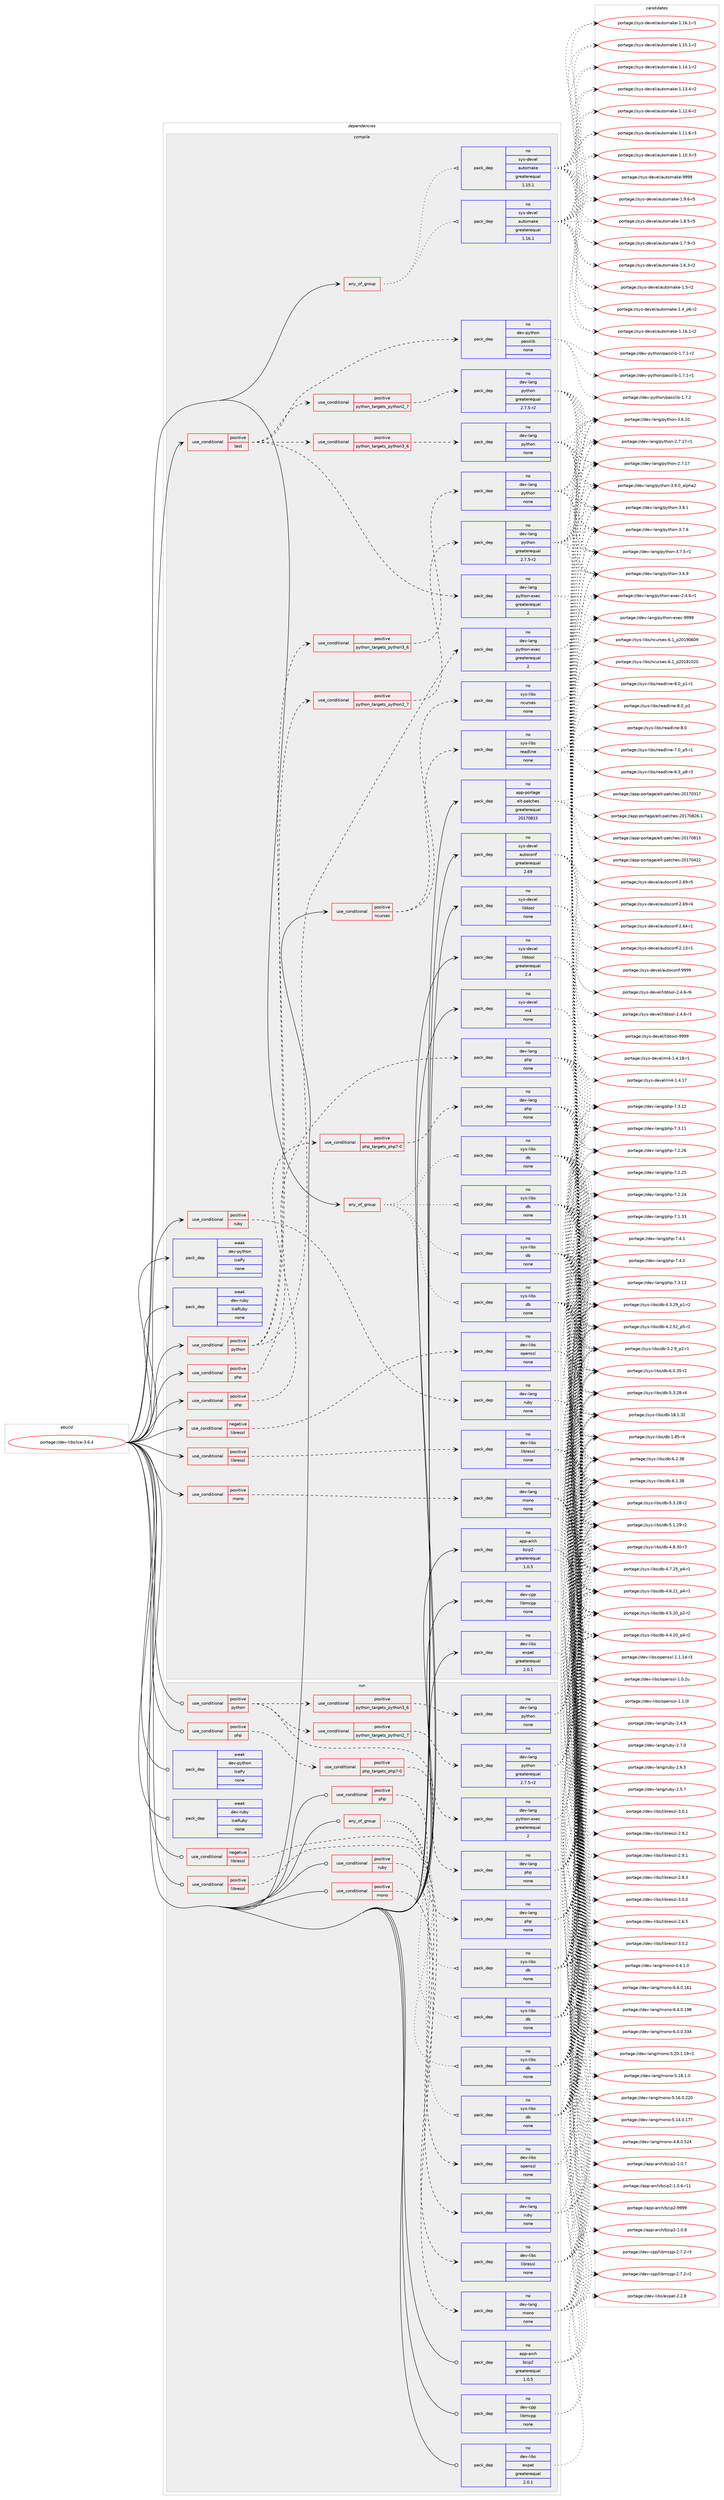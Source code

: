 digraph prolog {

# *************
# Graph options
# *************

newrank=true;
concentrate=true;
compound=true;
graph [rankdir=LR,fontname=Helvetica,fontsize=10,ranksep=1.5];#, ranksep=2.5, nodesep=0.2];
edge  [arrowhead=vee];
node  [fontname=Helvetica,fontsize=10];

# **********
# The ebuild
# **********

subgraph cluster_leftcol {
color=gray;
label=<<i>ebuild</i>>;
id [label="portage://dev-libs/Ice-3.6.4", color=red, width=4, href="../dev-libs/Ice-3.6.4.svg"];
}

# ****************
# The dependencies
# ****************

subgraph cluster_midcol {
color=gray;
label=<<i>dependencies</i>>;
subgraph cluster_compile {
fillcolor="#eeeeee";
style=filled;
label=<<i>compile</i>>;
subgraph any5147 {
dependency516842 [label=<<TABLE BORDER="0" CELLBORDER="1" CELLSPACING="0" CELLPADDING="4"><TR><TD CELLPADDING="10">any_of_group</TD></TR></TABLE>>, shape=none, color=red];subgraph pack385052 {
dependency516843 [label=<<TABLE BORDER="0" CELLBORDER="1" CELLSPACING="0" CELLPADDING="4" WIDTH="220"><TR><TD ROWSPAN="6" CELLPADDING="30">pack_dep</TD></TR><TR><TD WIDTH="110">no</TD></TR><TR><TD>sys-devel</TD></TR><TR><TD>automake</TD></TR><TR><TD>greaterequal</TD></TR><TR><TD>1.16.1</TD></TR></TABLE>>, shape=none, color=blue];
}
dependency516842:e -> dependency516843:w [weight=20,style="dotted",arrowhead="oinv"];
subgraph pack385053 {
dependency516844 [label=<<TABLE BORDER="0" CELLBORDER="1" CELLSPACING="0" CELLPADDING="4" WIDTH="220"><TR><TD ROWSPAN="6" CELLPADDING="30">pack_dep</TD></TR><TR><TD WIDTH="110">no</TD></TR><TR><TD>sys-devel</TD></TR><TR><TD>automake</TD></TR><TR><TD>greaterequal</TD></TR><TR><TD>1.15.1</TD></TR></TABLE>>, shape=none, color=blue];
}
dependency516842:e -> dependency516844:w [weight=20,style="dotted",arrowhead="oinv"];
}
id:e -> dependency516842:w [weight=20,style="solid",arrowhead="vee"];
subgraph any5148 {
dependency516845 [label=<<TABLE BORDER="0" CELLBORDER="1" CELLSPACING="0" CELLPADDING="4"><TR><TD CELLPADDING="10">any_of_group</TD></TR></TABLE>>, shape=none, color=red];subgraph pack385054 {
dependency516846 [label=<<TABLE BORDER="0" CELLBORDER="1" CELLSPACING="0" CELLPADDING="4" WIDTH="220"><TR><TD ROWSPAN="6" CELLPADDING="30">pack_dep</TD></TR><TR><TD WIDTH="110">no</TD></TR><TR><TD>sys-libs</TD></TR><TR><TD>db</TD></TR><TR><TD>none</TD></TR><TR><TD></TD></TR></TABLE>>, shape=none, color=blue];
}
dependency516845:e -> dependency516846:w [weight=20,style="dotted",arrowhead="oinv"];
subgraph pack385055 {
dependency516847 [label=<<TABLE BORDER="0" CELLBORDER="1" CELLSPACING="0" CELLPADDING="4" WIDTH="220"><TR><TD ROWSPAN="6" CELLPADDING="30">pack_dep</TD></TR><TR><TD WIDTH="110">no</TD></TR><TR><TD>sys-libs</TD></TR><TR><TD>db</TD></TR><TR><TD>none</TD></TR><TR><TD></TD></TR></TABLE>>, shape=none, color=blue];
}
dependency516845:e -> dependency516847:w [weight=20,style="dotted",arrowhead="oinv"];
subgraph pack385056 {
dependency516848 [label=<<TABLE BORDER="0" CELLBORDER="1" CELLSPACING="0" CELLPADDING="4" WIDTH="220"><TR><TD ROWSPAN="6" CELLPADDING="30">pack_dep</TD></TR><TR><TD WIDTH="110">no</TD></TR><TR><TD>sys-libs</TD></TR><TR><TD>db</TD></TR><TR><TD>none</TD></TR><TR><TD></TD></TR></TABLE>>, shape=none, color=blue];
}
dependency516845:e -> dependency516848:w [weight=20,style="dotted",arrowhead="oinv"];
subgraph pack385057 {
dependency516849 [label=<<TABLE BORDER="0" CELLBORDER="1" CELLSPACING="0" CELLPADDING="4" WIDTH="220"><TR><TD ROWSPAN="6" CELLPADDING="30">pack_dep</TD></TR><TR><TD WIDTH="110">no</TD></TR><TR><TD>sys-libs</TD></TR><TR><TD>db</TD></TR><TR><TD>none</TD></TR><TR><TD></TD></TR></TABLE>>, shape=none, color=blue];
}
dependency516845:e -> dependency516849:w [weight=20,style="dotted",arrowhead="oinv"];
}
id:e -> dependency516845:w [weight=20,style="solid",arrowhead="vee"];
subgraph cond126406 {
dependency516850 [label=<<TABLE BORDER="0" CELLBORDER="1" CELLSPACING="0" CELLPADDING="4"><TR><TD ROWSPAN="3" CELLPADDING="10">use_conditional</TD></TR><TR><TD>negative</TD></TR><TR><TD>libressl</TD></TR></TABLE>>, shape=none, color=red];
subgraph pack385058 {
dependency516851 [label=<<TABLE BORDER="0" CELLBORDER="1" CELLSPACING="0" CELLPADDING="4" WIDTH="220"><TR><TD ROWSPAN="6" CELLPADDING="30">pack_dep</TD></TR><TR><TD WIDTH="110">no</TD></TR><TR><TD>dev-libs</TD></TR><TR><TD>openssl</TD></TR><TR><TD>none</TD></TR><TR><TD></TD></TR></TABLE>>, shape=none, color=blue];
}
dependency516850:e -> dependency516851:w [weight=20,style="dashed",arrowhead="vee"];
}
id:e -> dependency516850:w [weight=20,style="solid",arrowhead="vee"];
subgraph cond126407 {
dependency516852 [label=<<TABLE BORDER="0" CELLBORDER="1" CELLSPACING="0" CELLPADDING="4"><TR><TD ROWSPAN="3" CELLPADDING="10">use_conditional</TD></TR><TR><TD>positive</TD></TR><TR><TD>libressl</TD></TR></TABLE>>, shape=none, color=red];
subgraph pack385059 {
dependency516853 [label=<<TABLE BORDER="0" CELLBORDER="1" CELLSPACING="0" CELLPADDING="4" WIDTH="220"><TR><TD ROWSPAN="6" CELLPADDING="30">pack_dep</TD></TR><TR><TD WIDTH="110">no</TD></TR><TR><TD>dev-libs</TD></TR><TR><TD>libressl</TD></TR><TR><TD>none</TD></TR><TR><TD></TD></TR></TABLE>>, shape=none, color=blue];
}
dependency516852:e -> dependency516853:w [weight=20,style="dashed",arrowhead="vee"];
}
id:e -> dependency516852:w [weight=20,style="solid",arrowhead="vee"];
subgraph cond126408 {
dependency516854 [label=<<TABLE BORDER="0" CELLBORDER="1" CELLSPACING="0" CELLPADDING="4"><TR><TD ROWSPAN="3" CELLPADDING="10">use_conditional</TD></TR><TR><TD>positive</TD></TR><TR><TD>mono</TD></TR></TABLE>>, shape=none, color=red];
subgraph pack385060 {
dependency516855 [label=<<TABLE BORDER="0" CELLBORDER="1" CELLSPACING="0" CELLPADDING="4" WIDTH="220"><TR><TD ROWSPAN="6" CELLPADDING="30">pack_dep</TD></TR><TR><TD WIDTH="110">no</TD></TR><TR><TD>dev-lang</TD></TR><TR><TD>mono</TD></TR><TR><TD>none</TD></TR><TR><TD></TD></TR></TABLE>>, shape=none, color=blue];
}
dependency516854:e -> dependency516855:w [weight=20,style="dashed",arrowhead="vee"];
}
id:e -> dependency516854:w [weight=20,style="solid",arrowhead="vee"];
subgraph cond126409 {
dependency516856 [label=<<TABLE BORDER="0" CELLBORDER="1" CELLSPACING="0" CELLPADDING="4"><TR><TD ROWSPAN="3" CELLPADDING="10">use_conditional</TD></TR><TR><TD>positive</TD></TR><TR><TD>ncurses</TD></TR></TABLE>>, shape=none, color=red];
subgraph pack385061 {
dependency516857 [label=<<TABLE BORDER="0" CELLBORDER="1" CELLSPACING="0" CELLPADDING="4" WIDTH="220"><TR><TD ROWSPAN="6" CELLPADDING="30">pack_dep</TD></TR><TR><TD WIDTH="110">no</TD></TR><TR><TD>sys-libs</TD></TR><TR><TD>ncurses</TD></TR><TR><TD>none</TD></TR><TR><TD></TD></TR></TABLE>>, shape=none, color=blue];
}
dependency516856:e -> dependency516857:w [weight=20,style="dashed",arrowhead="vee"];
subgraph pack385062 {
dependency516858 [label=<<TABLE BORDER="0" CELLBORDER="1" CELLSPACING="0" CELLPADDING="4" WIDTH="220"><TR><TD ROWSPAN="6" CELLPADDING="30">pack_dep</TD></TR><TR><TD WIDTH="110">no</TD></TR><TR><TD>sys-libs</TD></TR><TR><TD>readline</TD></TR><TR><TD>none</TD></TR><TR><TD></TD></TR></TABLE>>, shape=none, color=blue];
}
dependency516856:e -> dependency516858:w [weight=20,style="dashed",arrowhead="vee"];
}
id:e -> dependency516856:w [weight=20,style="solid",arrowhead="vee"];
subgraph cond126410 {
dependency516859 [label=<<TABLE BORDER="0" CELLBORDER="1" CELLSPACING="0" CELLPADDING="4"><TR><TD ROWSPAN="3" CELLPADDING="10">use_conditional</TD></TR><TR><TD>positive</TD></TR><TR><TD>php</TD></TR></TABLE>>, shape=none, color=red];
subgraph cond126411 {
dependency516860 [label=<<TABLE BORDER="0" CELLBORDER="1" CELLSPACING="0" CELLPADDING="4"><TR><TD ROWSPAN="3" CELLPADDING="10">use_conditional</TD></TR><TR><TD>positive</TD></TR><TR><TD>php_targets_php7-0</TD></TR></TABLE>>, shape=none, color=red];
subgraph pack385063 {
dependency516861 [label=<<TABLE BORDER="0" CELLBORDER="1" CELLSPACING="0" CELLPADDING="4" WIDTH="220"><TR><TD ROWSPAN="6" CELLPADDING="30">pack_dep</TD></TR><TR><TD WIDTH="110">no</TD></TR><TR><TD>dev-lang</TD></TR><TR><TD>php</TD></TR><TR><TD>none</TD></TR><TR><TD></TD></TR></TABLE>>, shape=none, color=blue];
}
dependency516860:e -> dependency516861:w [weight=20,style="dashed",arrowhead="vee"];
}
dependency516859:e -> dependency516860:w [weight=20,style="dashed",arrowhead="vee"];
}
id:e -> dependency516859:w [weight=20,style="solid",arrowhead="vee"];
subgraph cond126412 {
dependency516862 [label=<<TABLE BORDER="0" CELLBORDER="1" CELLSPACING="0" CELLPADDING="4"><TR><TD ROWSPAN="3" CELLPADDING="10">use_conditional</TD></TR><TR><TD>positive</TD></TR><TR><TD>php</TD></TR></TABLE>>, shape=none, color=red];
subgraph pack385064 {
dependency516863 [label=<<TABLE BORDER="0" CELLBORDER="1" CELLSPACING="0" CELLPADDING="4" WIDTH="220"><TR><TD ROWSPAN="6" CELLPADDING="30">pack_dep</TD></TR><TR><TD WIDTH="110">no</TD></TR><TR><TD>dev-lang</TD></TR><TR><TD>php</TD></TR><TR><TD>none</TD></TR><TR><TD></TD></TR></TABLE>>, shape=none, color=blue];
}
dependency516862:e -> dependency516863:w [weight=20,style="dashed",arrowhead="vee"];
}
id:e -> dependency516862:w [weight=20,style="solid",arrowhead="vee"];
subgraph cond126413 {
dependency516864 [label=<<TABLE BORDER="0" CELLBORDER="1" CELLSPACING="0" CELLPADDING="4"><TR><TD ROWSPAN="3" CELLPADDING="10">use_conditional</TD></TR><TR><TD>positive</TD></TR><TR><TD>python</TD></TR></TABLE>>, shape=none, color=red];
subgraph cond126414 {
dependency516865 [label=<<TABLE BORDER="0" CELLBORDER="1" CELLSPACING="0" CELLPADDING="4"><TR><TD ROWSPAN="3" CELLPADDING="10">use_conditional</TD></TR><TR><TD>positive</TD></TR><TR><TD>python_targets_python2_7</TD></TR></TABLE>>, shape=none, color=red];
subgraph pack385065 {
dependency516866 [label=<<TABLE BORDER="0" CELLBORDER="1" CELLSPACING="0" CELLPADDING="4" WIDTH="220"><TR><TD ROWSPAN="6" CELLPADDING="30">pack_dep</TD></TR><TR><TD WIDTH="110">no</TD></TR><TR><TD>dev-lang</TD></TR><TR><TD>python</TD></TR><TR><TD>greaterequal</TD></TR><TR><TD>2.7.5-r2</TD></TR></TABLE>>, shape=none, color=blue];
}
dependency516865:e -> dependency516866:w [weight=20,style="dashed",arrowhead="vee"];
}
dependency516864:e -> dependency516865:w [weight=20,style="dashed",arrowhead="vee"];
subgraph cond126415 {
dependency516867 [label=<<TABLE BORDER="0" CELLBORDER="1" CELLSPACING="0" CELLPADDING="4"><TR><TD ROWSPAN="3" CELLPADDING="10">use_conditional</TD></TR><TR><TD>positive</TD></TR><TR><TD>python_targets_python3_6</TD></TR></TABLE>>, shape=none, color=red];
subgraph pack385066 {
dependency516868 [label=<<TABLE BORDER="0" CELLBORDER="1" CELLSPACING="0" CELLPADDING="4" WIDTH="220"><TR><TD ROWSPAN="6" CELLPADDING="30">pack_dep</TD></TR><TR><TD WIDTH="110">no</TD></TR><TR><TD>dev-lang</TD></TR><TR><TD>python</TD></TR><TR><TD>none</TD></TR><TR><TD></TD></TR></TABLE>>, shape=none, color=blue];
}
dependency516867:e -> dependency516868:w [weight=20,style="dashed",arrowhead="vee"];
}
dependency516864:e -> dependency516867:w [weight=20,style="dashed",arrowhead="vee"];
subgraph pack385067 {
dependency516869 [label=<<TABLE BORDER="0" CELLBORDER="1" CELLSPACING="0" CELLPADDING="4" WIDTH="220"><TR><TD ROWSPAN="6" CELLPADDING="30">pack_dep</TD></TR><TR><TD WIDTH="110">no</TD></TR><TR><TD>dev-lang</TD></TR><TR><TD>python-exec</TD></TR><TR><TD>greaterequal</TD></TR><TR><TD>2</TD></TR></TABLE>>, shape=none, color=blue];
}
dependency516864:e -> dependency516869:w [weight=20,style="dashed",arrowhead="vee"];
}
id:e -> dependency516864:w [weight=20,style="solid",arrowhead="vee"];
subgraph cond126416 {
dependency516870 [label=<<TABLE BORDER="0" CELLBORDER="1" CELLSPACING="0" CELLPADDING="4"><TR><TD ROWSPAN="3" CELLPADDING="10">use_conditional</TD></TR><TR><TD>positive</TD></TR><TR><TD>ruby</TD></TR></TABLE>>, shape=none, color=red];
subgraph pack385068 {
dependency516871 [label=<<TABLE BORDER="0" CELLBORDER="1" CELLSPACING="0" CELLPADDING="4" WIDTH="220"><TR><TD ROWSPAN="6" CELLPADDING="30">pack_dep</TD></TR><TR><TD WIDTH="110">no</TD></TR><TR><TD>dev-lang</TD></TR><TR><TD>ruby</TD></TR><TR><TD>none</TD></TR><TR><TD></TD></TR></TABLE>>, shape=none, color=blue];
}
dependency516870:e -> dependency516871:w [weight=20,style="dashed",arrowhead="vee"];
}
id:e -> dependency516870:w [weight=20,style="solid",arrowhead="vee"];
subgraph cond126417 {
dependency516872 [label=<<TABLE BORDER="0" CELLBORDER="1" CELLSPACING="0" CELLPADDING="4"><TR><TD ROWSPAN="3" CELLPADDING="10">use_conditional</TD></TR><TR><TD>positive</TD></TR><TR><TD>test</TD></TR></TABLE>>, shape=none, color=red];
subgraph cond126418 {
dependency516873 [label=<<TABLE BORDER="0" CELLBORDER="1" CELLSPACING="0" CELLPADDING="4"><TR><TD ROWSPAN="3" CELLPADDING="10">use_conditional</TD></TR><TR><TD>positive</TD></TR><TR><TD>python_targets_python2_7</TD></TR></TABLE>>, shape=none, color=red];
subgraph pack385069 {
dependency516874 [label=<<TABLE BORDER="0" CELLBORDER="1" CELLSPACING="0" CELLPADDING="4" WIDTH="220"><TR><TD ROWSPAN="6" CELLPADDING="30">pack_dep</TD></TR><TR><TD WIDTH="110">no</TD></TR><TR><TD>dev-lang</TD></TR><TR><TD>python</TD></TR><TR><TD>greaterequal</TD></TR><TR><TD>2.7.5-r2</TD></TR></TABLE>>, shape=none, color=blue];
}
dependency516873:e -> dependency516874:w [weight=20,style="dashed",arrowhead="vee"];
}
dependency516872:e -> dependency516873:w [weight=20,style="dashed",arrowhead="vee"];
subgraph cond126419 {
dependency516875 [label=<<TABLE BORDER="0" CELLBORDER="1" CELLSPACING="0" CELLPADDING="4"><TR><TD ROWSPAN="3" CELLPADDING="10">use_conditional</TD></TR><TR><TD>positive</TD></TR><TR><TD>python_targets_python3_6</TD></TR></TABLE>>, shape=none, color=red];
subgraph pack385070 {
dependency516876 [label=<<TABLE BORDER="0" CELLBORDER="1" CELLSPACING="0" CELLPADDING="4" WIDTH="220"><TR><TD ROWSPAN="6" CELLPADDING="30">pack_dep</TD></TR><TR><TD WIDTH="110">no</TD></TR><TR><TD>dev-lang</TD></TR><TR><TD>python</TD></TR><TR><TD>none</TD></TR><TR><TD></TD></TR></TABLE>>, shape=none, color=blue];
}
dependency516875:e -> dependency516876:w [weight=20,style="dashed",arrowhead="vee"];
}
dependency516872:e -> dependency516875:w [weight=20,style="dashed",arrowhead="vee"];
subgraph pack385071 {
dependency516877 [label=<<TABLE BORDER="0" CELLBORDER="1" CELLSPACING="0" CELLPADDING="4" WIDTH="220"><TR><TD ROWSPAN="6" CELLPADDING="30">pack_dep</TD></TR><TR><TD WIDTH="110">no</TD></TR><TR><TD>dev-lang</TD></TR><TR><TD>python-exec</TD></TR><TR><TD>greaterequal</TD></TR><TR><TD>2</TD></TR></TABLE>>, shape=none, color=blue];
}
dependency516872:e -> dependency516877:w [weight=20,style="dashed",arrowhead="vee"];
subgraph pack385072 {
dependency516878 [label=<<TABLE BORDER="0" CELLBORDER="1" CELLSPACING="0" CELLPADDING="4" WIDTH="220"><TR><TD ROWSPAN="6" CELLPADDING="30">pack_dep</TD></TR><TR><TD WIDTH="110">no</TD></TR><TR><TD>dev-python</TD></TR><TR><TD>passlib</TD></TR><TR><TD>none</TD></TR><TR><TD></TD></TR></TABLE>>, shape=none, color=blue];
}
dependency516872:e -> dependency516878:w [weight=20,style="dashed",arrowhead="vee"];
}
id:e -> dependency516872:w [weight=20,style="solid",arrowhead="vee"];
subgraph pack385073 {
dependency516879 [label=<<TABLE BORDER="0" CELLBORDER="1" CELLSPACING="0" CELLPADDING="4" WIDTH="220"><TR><TD ROWSPAN="6" CELLPADDING="30">pack_dep</TD></TR><TR><TD WIDTH="110">no</TD></TR><TR><TD>app-arch</TD></TR><TR><TD>bzip2</TD></TR><TR><TD>greaterequal</TD></TR><TR><TD>1.0.5</TD></TR></TABLE>>, shape=none, color=blue];
}
id:e -> dependency516879:w [weight=20,style="solid",arrowhead="vee"];
subgraph pack385074 {
dependency516880 [label=<<TABLE BORDER="0" CELLBORDER="1" CELLSPACING="0" CELLPADDING="4" WIDTH="220"><TR><TD ROWSPAN="6" CELLPADDING="30">pack_dep</TD></TR><TR><TD WIDTH="110">no</TD></TR><TR><TD>app-portage</TD></TR><TR><TD>elt-patches</TD></TR><TR><TD>greaterequal</TD></TR><TR><TD>20170815</TD></TR></TABLE>>, shape=none, color=blue];
}
id:e -> dependency516880:w [weight=20,style="solid",arrowhead="vee"];
subgraph pack385075 {
dependency516881 [label=<<TABLE BORDER="0" CELLBORDER="1" CELLSPACING="0" CELLPADDING="4" WIDTH="220"><TR><TD ROWSPAN="6" CELLPADDING="30">pack_dep</TD></TR><TR><TD WIDTH="110">no</TD></TR><TR><TD>dev-cpp</TD></TR><TR><TD>libmcpp</TD></TR><TR><TD>none</TD></TR><TR><TD></TD></TR></TABLE>>, shape=none, color=blue];
}
id:e -> dependency516881:w [weight=20,style="solid",arrowhead="vee"];
subgraph pack385076 {
dependency516882 [label=<<TABLE BORDER="0" CELLBORDER="1" CELLSPACING="0" CELLPADDING="4" WIDTH="220"><TR><TD ROWSPAN="6" CELLPADDING="30">pack_dep</TD></TR><TR><TD WIDTH="110">no</TD></TR><TR><TD>dev-libs</TD></TR><TR><TD>expat</TD></TR><TR><TD>greaterequal</TD></TR><TR><TD>2.0.1</TD></TR></TABLE>>, shape=none, color=blue];
}
id:e -> dependency516882:w [weight=20,style="solid",arrowhead="vee"];
subgraph pack385077 {
dependency516883 [label=<<TABLE BORDER="0" CELLBORDER="1" CELLSPACING="0" CELLPADDING="4" WIDTH="220"><TR><TD ROWSPAN="6" CELLPADDING="30">pack_dep</TD></TR><TR><TD WIDTH="110">no</TD></TR><TR><TD>sys-devel</TD></TR><TR><TD>autoconf</TD></TR><TR><TD>greaterequal</TD></TR><TR><TD>2.69</TD></TR></TABLE>>, shape=none, color=blue];
}
id:e -> dependency516883:w [weight=20,style="solid",arrowhead="vee"];
subgraph pack385078 {
dependency516884 [label=<<TABLE BORDER="0" CELLBORDER="1" CELLSPACING="0" CELLPADDING="4" WIDTH="220"><TR><TD ROWSPAN="6" CELLPADDING="30">pack_dep</TD></TR><TR><TD WIDTH="110">no</TD></TR><TR><TD>sys-devel</TD></TR><TR><TD>libtool</TD></TR><TR><TD>greaterequal</TD></TR><TR><TD>2.4</TD></TR></TABLE>>, shape=none, color=blue];
}
id:e -> dependency516884:w [weight=20,style="solid",arrowhead="vee"];
subgraph pack385079 {
dependency516885 [label=<<TABLE BORDER="0" CELLBORDER="1" CELLSPACING="0" CELLPADDING="4" WIDTH="220"><TR><TD ROWSPAN="6" CELLPADDING="30">pack_dep</TD></TR><TR><TD WIDTH="110">no</TD></TR><TR><TD>sys-devel</TD></TR><TR><TD>libtool</TD></TR><TR><TD>none</TD></TR><TR><TD></TD></TR></TABLE>>, shape=none, color=blue];
}
id:e -> dependency516885:w [weight=20,style="solid",arrowhead="vee"];
subgraph pack385080 {
dependency516886 [label=<<TABLE BORDER="0" CELLBORDER="1" CELLSPACING="0" CELLPADDING="4" WIDTH="220"><TR><TD ROWSPAN="6" CELLPADDING="30">pack_dep</TD></TR><TR><TD WIDTH="110">no</TD></TR><TR><TD>sys-devel</TD></TR><TR><TD>m4</TD></TR><TR><TD>none</TD></TR><TR><TD></TD></TR></TABLE>>, shape=none, color=blue];
}
id:e -> dependency516886:w [weight=20,style="solid",arrowhead="vee"];
subgraph pack385081 {
dependency516887 [label=<<TABLE BORDER="0" CELLBORDER="1" CELLSPACING="0" CELLPADDING="4" WIDTH="220"><TR><TD ROWSPAN="6" CELLPADDING="30">pack_dep</TD></TR><TR><TD WIDTH="110">weak</TD></TR><TR><TD>dev-python</TD></TR><TR><TD>IcePy</TD></TR><TR><TD>none</TD></TR><TR><TD></TD></TR></TABLE>>, shape=none, color=blue];
}
id:e -> dependency516887:w [weight=20,style="solid",arrowhead="vee"];
subgraph pack385082 {
dependency516888 [label=<<TABLE BORDER="0" CELLBORDER="1" CELLSPACING="0" CELLPADDING="4" WIDTH="220"><TR><TD ROWSPAN="6" CELLPADDING="30">pack_dep</TD></TR><TR><TD WIDTH="110">weak</TD></TR><TR><TD>dev-ruby</TD></TR><TR><TD>IceRuby</TD></TR><TR><TD>none</TD></TR><TR><TD></TD></TR></TABLE>>, shape=none, color=blue];
}
id:e -> dependency516888:w [weight=20,style="solid",arrowhead="vee"];
}
subgraph cluster_compileandrun {
fillcolor="#eeeeee";
style=filled;
label=<<i>compile and run</i>>;
}
subgraph cluster_run {
fillcolor="#eeeeee";
style=filled;
label=<<i>run</i>>;
subgraph any5149 {
dependency516889 [label=<<TABLE BORDER="0" CELLBORDER="1" CELLSPACING="0" CELLPADDING="4"><TR><TD CELLPADDING="10">any_of_group</TD></TR></TABLE>>, shape=none, color=red];subgraph pack385083 {
dependency516890 [label=<<TABLE BORDER="0" CELLBORDER="1" CELLSPACING="0" CELLPADDING="4" WIDTH="220"><TR><TD ROWSPAN="6" CELLPADDING="30">pack_dep</TD></TR><TR><TD WIDTH="110">no</TD></TR><TR><TD>sys-libs</TD></TR><TR><TD>db</TD></TR><TR><TD>none</TD></TR><TR><TD></TD></TR></TABLE>>, shape=none, color=blue];
}
dependency516889:e -> dependency516890:w [weight=20,style="dotted",arrowhead="oinv"];
subgraph pack385084 {
dependency516891 [label=<<TABLE BORDER="0" CELLBORDER="1" CELLSPACING="0" CELLPADDING="4" WIDTH="220"><TR><TD ROWSPAN="6" CELLPADDING="30">pack_dep</TD></TR><TR><TD WIDTH="110">no</TD></TR><TR><TD>sys-libs</TD></TR><TR><TD>db</TD></TR><TR><TD>none</TD></TR><TR><TD></TD></TR></TABLE>>, shape=none, color=blue];
}
dependency516889:e -> dependency516891:w [weight=20,style="dotted",arrowhead="oinv"];
subgraph pack385085 {
dependency516892 [label=<<TABLE BORDER="0" CELLBORDER="1" CELLSPACING="0" CELLPADDING="4" WIDTH="220"><TR><TD ROWSPAN="6" CELLPADDING="30">pack_dep</TD></TR><TR><TD WIDTH="110">no</TD></TR><TR><TD>sys-libs</TD></TR><TR><TD>db</TD></TR><TR><TD>none</TD></TR><TR><TD></TD></TR></TABLE>>, shape=none, color=blue];
}
dependency516889:e -> dependency516892:w [weight=20,style="dotted",arrowhead="oinv"];
subgraph pack385086 {
dependency516893 [label=<<TABLE BORDER="0" CELLBORDER="1" CELLSPACING="0" CELLPADDING="4" WIDTH="220"><TR><TD ROWSPAN="6" CELLPADDING="30">pack_dep</TD></TR><TR><TD WIDTH="110">no</TD></TR><TR><TD>sys-libs</TD></TR><TR><TD>db</TD></TR><TR><TD>none</TD></TR><TR><TD></TD></TR></TABLE>>, shape=none, color=blue];
}
dependency516889:e -> dependency516893:w [weight=20,style="dotted",arrowhead="oinv"];
}
id:e -> dependency516889:w [weight=20,style="solid",arrowhead="odot"];
subgraph cond126420 {
dependency516894 [label=<<TABLE BORDER="0" CELLBORDER="1" CELLSPACING="0" CELLPADDING="4"><TR><TD ROWSPAN="3" CELLPADDING="10">use_conditional</TD></TR><TR><TD>negative</TD></TR><TR><TD>libressl</TD></TR></TABLE>>, shape=none, color=red];
subgraph pack385087 {
dependency516895 [label=<<TABLE BORDER="0" CELLBORDER="1" CELLSPACING="0" CELLPADDING="4" WIDTH="220"><TR><TD ROWSPAN="6" CELLPADDING="30">pack_dep</TD></TR><TR><TD WIDTH="110">no</TD></TR><TR><TD>dev-libs</TD></TR><TR><TD>openssl</TD></TR><TR><TD>none</TD></TR><TR><TD></TD></TR></TABLE>>, shape=none, color=blue];
}
dependency516894:e -> dependency516895:w [weight=20,style="dashed",arrowhead="vee"];
}
id:e -> dependency516894:w [weight=20,style="solid",arrowhead="odot"];
subgraph cond126421 {
dependency516896 [label=<<TABLE BORDER="0" CELLBORDER="1" CELLSPACING="0" CELLPADDING="4"><TR><TD ROWSPAN="3" CELLPADDING="10">use_conditional</TD></TR><TR><TD>positive</TD></TR><TR><TD>libressl</TD></TR></TABLE>>, shape=none, color=red];
subgraph pack385088 {
dependency516897 [label=<<TABLE BORDER="0" CELLBORDER="1" CELLSPACING="0" CELLPADDING="4" WIDTH="220"><TR><TD ROWSPAN="6" CELLPADDING="30">pack_dep</TD></TR><TR><TD WIDTH="110">no</TD></TR><TR><TD>dev-libs</TD></TR><TR><TD>libressl</TD></TR><TR><TD>none</TD></TR><TR><TD></TD></TR></TABLE>>, shape=none, color=blue];
}
dependency516896:e -> dependency516897:w [weight=20,style="dashed",arrowhead="vee"];
}
id:e -> dependency516896:w [weight=20,style="solid",arrowhead="odot"];
subgraph cond126422 {
dependency516898 [label=<<TABLE BORDER="0" CELLBORDER="1" CELLSPACING="0" CELLPADDING="4"><TR><TD ROWSPAN="3" CELLPADDING="10">use_conditional</TD></TR><TR><TD>positive</TD></TR><TR><TD>mono</TD></TR></TABLE>>, shape=none, color=red];
subgraph pack385089 {
dependency516899 [label=<<TABLE BORDER="0" CELLBORDER="1" CELLSPACING="0" CELLPADDING="4" WIDTH="220"><TR><TD ROWSPAN="6" CELLPADDING="30">pack_dep</TD></TR><TR><TD WIDTH="110">no</TD></TR><TR><TD>dev-lang</TD></TR><TR><TD>mono</TD></TR><TR><TD>none</TD></TR><TR><TD></TD></TR></TABLE>>, shape=none, color=blue];
}
dependency516898:e -> dependency516899:w [weight=20,style="dashed",arrowhead="vee"];
}
id:e -> dependency516898:w [weight=20,style="solid",arrowhead="odot"];
subgraph cond126423 {
dependency516900 [label=<<TABLE BORDER="0" CELLBORDER="1" CELLSPACING="0" CELLPADDING="4"><TR><TD ROWSPAN="3" CELLPADDING="10">use_conditional</TD></TR><TR><TD>positive</TD></TR><TR><TD>php</TD></TR></TABLE>>, shape=none, color=red];
subgraph cond126424 {
dependency516901 [label=<<TABLE BORDER="0" CELLBORDER="1" CELLSPACING="0" CELLPADDING="4"><TR><TD ROWSPAN="3" CELLPADDING="10">use_conditional</TD></TR><TR><TD>positive</TD></TR><TR><TD>php_targets_php7-0</TD></TR></TABLE>>, shape=none, color=red];
subgraph pack385090 {
dependency516902 [label=<<TABLE BORDER="0" CELLBORDER="1" CELLSPACING="0" CELLPADDING="4" WIDTH="220"><TR><TD ROWSPAN="6" CELLPADDING="30">pack_dep</TD></TR><TR><TD WIDTH="110">no</TD></TR><TR><TD>dev-lang</TD></TR><TR><TD>php</TD></TR><TR><TD>none</TD></TR><TR><TD></TD></TR></TABLE>>, shape=none, color=blue];
}
dependency516901:e -> dependency516902:w [weight=20,style="dashed",arrowhead="vee"];
}
dependency516900:e -> dependency516901:w [weight=20,style="dashed",arrowhead="vee"];
}
id:e -> dependency516900:w [weight=20,style="solid",arrowhead="odot"];
subgraph cond126425 {
dependency516903 [label=<<TABLE BORDER="0" CELLBORDER="1" CELLSPACING="0" CELLPADDING="4"><TR><TD ROWSPAN="3" CELLPADDING="10">use_conditional</TD></TR><TR><TD>positive</TD></TR><TR><TD>php</TD></TR></TABLE>>, shape=none, color=red];
subgraph pack385091 {
dependency516904 [label=<<TABLE BORDER="0" CELLBORDER="1" CELLSPACING="0" CELLPADDING="4" WIDTH="220"><TR><TD ROWSPAN="6" CELLPADDING="30">pack_dep</TD></TR><TR><TD WIDTH="110">no</TD></TR><TR><TD>dev-lang</TD></TR><TR><TD>php</TD></TR><TR><TD>none</TD></TR><TR><TD></TD></TR></TABLE>>, shape=none, color=blue];
}
dependency516903:e -> dependency516904:w [weight=20,style="dashed",arrowhead="vee"];
}
id:e -> dependency516903:w [weight=20,style="solid",arrowhead="odot"];
subgraph cond126426 {
dependency516905 [label=<<TABLE BORDER="0" CELLBORDER="1" CELLSPACING="0" CELLPADDING="4"><TR><TD ROWSPAN="3" CELLPADDING="10">use_conditional</TD></TR><TR><TD>positive</TD></TR><TR><TD>python</TD></TR></TABLE>>, shape=none, color=red];
subgraph cond126427 {
dependency516906 [label=<<TABLE BORDER="0" CELLBORDER="1" CELLSPACING="0" CELLPADDING="4"><TR><TD ROWSPAN="3" CELLPADDING="10">use_conditional</TD></TR><TR><TD>positive</TD></TR><TR><TD>python_targets_python2_7</TD></TR></TABLE>>, shape=none, color=red];
subgraph pack385092 {
dependency516907 [label=<<TABLE BORDER="0" CELLBORDER="1" CELLSPACING="0" CELLPADDING="4" WIDTH="220"><TR><TD ROWSPAN="6" CELLPADDING="30">pack_dep</TD></TR><TR><TD WIDTH="110">no</TD></TR><TR><TD>dev-lang</TD></TR><TR><TD>python</TD></TR><TR><TD>greaterequal</TD></TR><TR><TD>2.7.5-r2</TD></TR></TABLE>>, shape=none, color=blue];
}
dependency516906:e -> dependency516907:w [weight=20,style="dashed",arrowhead="vee"];
}
dependency516905:e -> dependency516906:w [weight=20,style="dashed",arrowhead="vee"];
subgraph cond126428 {
dependency516908 [label=<<TABLE BORDER="0" CELLBORDER="1" CELLSPACING="0" CELLPADDING="4"><TR><TD ROWSPAN="3" CELLPADDING="10">use_conditional</TD></TR><TR><TD>positive</TD></TR><TR><TD>python_targets_python3_6</TD></TR></TABLE>>, shape=none, color=red];
subgraph pack385093 {
dependency516909 [label=<<TABLE BORDER="0" CELLBORDER="1" CELLSPACING="0" CELLPADDING="4" WIDTH="220"><TR><TD ROWSPAN="6" CELLPADDING="30">pack_dep</TD></TR><TR><TD WIDTH="110">no</TD></TR><TR><TD>dev-lang</TD></TR><TR><TD>python</TD></TR><TR><TD>none</TD></TR><TR><TD></TD></TR></TABLE>>, shape=none, color=blue];
}
dependency516908:e -> dependency516909:w [weight=20,style="dashed",arrowhead="vee"];
}
dependency516905:e -> dependency516908:w [weight=20,style="dashed",arrowhead="vee"];
subgraph pack385094 {
dependency516910 [label=<<TABLE BORDER="0" CELLBORDER="1" CELLSPACING="0" CELLPADDING="4" WIDTH="220"><TR><TD ROWSPAN="6" CELLPADDING="30">pack_dep</TD></TR><TR><TD WIDTH="110">no</TD></TR><TR><TD>dev-lang</TD></TR><TR><TD>python-exec</TD></TR><TR><TD>greaterequal</TD></TR><TR><TD>2</TD></TR></TABLE>>, shape=none, color=blue];
}
dependency516905:e -> dependency516910:w [weight=20,style="dashed",arrowhead="vee"];
}
id:e -> dependency516905:w [weight=20,style="solid",arrowhead="odot"];
subgraph cond126429 {
dependency516911 [label=<<TABLE BORDER="0" CELLBORDER="1" CELLSPACING="0" CELLPADDING="4"><TR><TD ROWSPAN="3" CELLPADDING="10">use_conditional</TD></TR><TR><TD>positive</TD></TR><TR><TD>ruby</TD></TR></TABLE>>, shape=none, color=red];
subgraph pack385095 {
dependency516912 [label=<<TABLE BORDER="0" CELLBORDER="1" CELLSPACING="0" CELLPADDING="4" WIDTH="220"><TR><TD ROWSPAN="6" CELLPADDING="30">pack_dep</TD></TR><TR><TD WIDTH="110">no</TD></TR><TR><TD>dev-lang</TD></TR><TR><TD>ruby</TD></TR><TR><TD>none</TD></TR><TR><TD></TD></TR></TABLE>>, shape=none, color=blue];
}
dependency516911:e -> dependency516912:w [weight=20,style="dashed",arrowhead="vee"];
}
id:e -> dependency516911:w [weight=20,style="solid",arrowhead="odot"];
subgraph pack385096 {
dependency516913 [label=<<TABLE BORDER="0" CELLBORDER="1" CELLSPACING="0" CELLPADDING="4" WIDTH="220"><TR><TD ROWSPAN="6" CELLPADDING="30">pack_dep</TD></TR><TR><TD WIDTH="110">no</TD></TR><TR><TD>app-arch</TD></TR><TR><TD>bzip2</TD></TR><TR><TD>greaterequal</TD></TR><TR><TD>1.0.5</TD></TR></TABLE>>, shape=none, color=blue];
}
id:e -> dependency516913:w [weight=20,style="solid",arrowhead="odot"];
subgraph pack385097 {
dependency516914 [label=<<TABLE BORDER="0" CELLBORDER="1" CELLSPACING="0" CELLPADDING="4" WIDTH="220"><TR><TD ROWSPAN="6" CELLPADDING="30">pack_dep</TD></TR><TR><TD WIDTH="110">no</TD></TR><TR><TD>dev-cpp</TD></TR><TR><TD>libmcpp</TD></TR><TR><TD>none</TD></TR><TR><TD></TD></TR></TABLE>>, shape=none, color=blue];
}
id:e -> dependency516914:w [weight=20,style="solid",arrowhead="odot"];
subgraph pack385098 {
dependency516915 [label=<<TABLE BORDER="0" CELLBORDER="1" CELLSPACING="0" CELLPADDING="4" WIDTH="220"><TR><TD ROWSPAN="6" CELLPADDING="30">pack_dep</TD></TR><TR><TD WIDTH="110">no</TD></TR><TR><TD>dev-libs</TD></TR><TR><TD>expat</TD></TR><TR><TD>greaterequal</TD></TR><TR><TD>2.0.1</TD></TR></TABLE>>, shape=none, color=blue];
}
id:e -> dependency516915:w [weight=20,style="solid",arrowhead="odot"];
subgraph pack385099 {
dependency516916 [label=<<TABLE BORDER="0" CELLBORDER="1" CELLSPACING="0" CELLPADDING="4" WIDTH="220"><TR><TD ROWSPAN="6" CELLPADDING="30">pack_dep</TD></TR><TR><TD WIDTH="110">weak</TD></TR><TR><TD>dev-python</TD></TR><TR><TD>IcePy</TD></TR><TR><TD>none</TD></TR><TR><TD></TD></TR></TABLE>>, shape=none, color=blue];
}
id:e -> dependency516916:w [weight=20,style="solid",arrowhead="odot"];
subgraph pack385100 {
dependency516917 [label=<<TABLE BORDER="0" CELLBORDER="1" CELLSPACING="0" CELLPADDING="4" WIDTH="220"><TR><TD ROWSPAN="6" CELLPADDING="30">pack_dep</TD></TR><TR><TD WIDTH="110">weak</TD></TR><TR><TD>dev-ruby</TD></TR><TR><TD>IceRuby</TD></TR><TR><TD>none</TD></TR><TR><TD></TD></TR></TABLE>>, shape=none, color=blue];
}
id:e -> dependency516917:w [weight=20,style="solid",arrowhead="odot"];
}
}

# **************
# The candidates
# **************

subgraph cluster_choices {
rank=same;
color=gray;
label=<<i>candidates</i>>;

subgraph choice385052 {
color=black;
nodesep=1;
choice115121115451001011181011084797117116111109971071014557575757 [label="portage://sys-devel/automake-9999", color=red, width=4,href="../sys-devel/automake-9999.svg"];
choice115121115451001011181011084797117116111109971071014549465746544511453 [label="portage://sys-devel/automake-1.9.6-r5", color=red, width=4,href="../sys-devel/automake-1.9.6-r5.svg"];
choice115121115451001011181011084797117116111109971071014549465646534511453 [label="portage://sys-devel/automake-1.8.5-r5", color=red, width=4,href="../sys-devel/automake-1.8.5-r5.svg"];
choice115121115451001011181011084797117116111109971071014549465546574511451 [label="portage://sys-devel/automake-1.7.9-r3", color=red, width=4,href="../sys-devel/automake-1.7.9-r3.svg"];
choice115121115451001011181011084797117116111109971071014549465446514511450 [label="portage://sys-devel/automake-1.6.3-r2", color=red, width=4,href="../sys-devel/automake-1.6.3-r2.svg"];
choice11512111545100101118101108479711711611110997107101454946534511450 [label="portage://sys-devel/automake-1.5-r2", color=red, width=4,href="../sys-devel/automake-1.5-r2.svg"];
choice115121115451001011181011084797117116111109971071014549465295112544511450 [label="portage://sys-devel/automake-1.4_p6-r2", color=red, width=4,href="../sys-devel/automake-1.4_p6-r2.svg"];
choice11512111545100101118101108479711711611110997107101454946495446494511450 [label="portage://sys-devel/automake-1.16.1-r2", color=red, width=4,href="../sys-devel/automake-1.16.1-r2.svg"];
choice11512111545100101118101108479711711611110997107101454946495446494511449 [label="portage://sys-devel/automake-1.16.1-r1", color=red, width=4,href="../sys-devel/automake-1.16.1-r1.svg"];
choice11512111545100101118101108479711711611110997107101454946495346494511450 [label="portage://sys-devel/automake-1.15.1-r2", color=red, width=4,href="../sys-devel/automake-1.15.1-r2.svg"];
choice11512111545100101118101108479711711611110997107101454946495246494511450 [label="portage://sys-devel/automake-1.14.1-r2", color=red, width=4,href="../sys-devel/automake-1.14.1-r2.svg"];
choice11512111545100101118101108479711711611110997107101454946495146524511450 [label="portage://sys-devel/automake-1.13.4-r2", color=red, width=4,href="../sys-devel/automake-1.13.4-r2.svg"];
choice11512111545100101118101108479711711611110997107101454946495046544511450 [label="portage://sys-devel/automake-1.12.6-r2", color=red, width=4,href="../sys-devel/automake-1.12.6-r2.svg"];
choice11512111545100101118101108479711711611110997107101454946494946544511451 [label="portage://sys-devel/automake-1.11.6-r3", color=red, width=4,href="../sys-devel/automake-1.11.6-r3.svg"];
choice11512111545100101118101108479711711611110997107101454946494846514511451 [label="portage://sys-devel/automake-1.10.3-r3", color=red, width=4,href="../sys-devel/automake-1.10.3-r3.svg"];
dependency516843:e -> choice115121115451001011181011084797117116111109971071014557575757:w [style=dotted,weight="100"];
dependency516843:e -> choice115121115451001011181011084797117116111109971071014549465746544511453:w [style=dotted,weight="100"];
dependency516843:e -> choice115121115451001011181011084797117116111109971071014549465646534511453:w [style=dotted,weight="100"];
dependency516843:e -> choice115121115451001011181011084797117116111109971071014549465546574511451:w [style=dotted,weight="100"];
dependency516843:e -> choice115121115451001011181011084797117116111109971071014549465446514511450:w [style=dotted,weight="100"];
dependency516843:e -> choice11512111545100101118101108479711711611110997107101454946534511450:w [style=dotted,weight="100"];
dependency516843:e -> choice115121115451001011181011084797117116111109971071014549465295112544511450:w [style=dotted,weight="100"];
dependency516843:e -> choice11512111545100101118101108479711711611110997107101454946495446494511450:w [style=dotted,weight="100"];
dependency516843:e -> choice11512111545100101118101108479711711611110997107101454946495446494511449:w [style=dotted,weight="100"];
dependency516843:e -> choice11512111545100101118101108479711711611110997107101454946495346494511450:w [style=dotted,weight="100"];
dependency516843:e -> choice11512111545100101118101108479711711611110997107101454946495246494511450:w [style=dotted,weight="100"];
dependency516843:e -> choice11512111545100101118101108479711711611110997107101454946495146524511450:w [style=dotted,weight="100"];
dependency516843:e -> choice11512111545100101118101108479711711611110997107101454946495046544511450:w [style=dotted,weight="100"];
dependency516843:e -> choice11512111545100101118101108479711711611110997107101454946494946544511451:w [style=dotted,weight="100"];
dependency516843:e -> choice11512111545100101118101108479711711611110997107101454946494846514511451:w [style=dotted,weight="100"];
}
subgraph choice385053 {
color=black;
nodesep=1;
choice115121115451001011181011084797117116111109971071014557575757 [label="portage://sys-devel/automake-9999", color=red, width=4,href="../sys-devel/automake-9999.svg"];
choice115121115451001011181011084797117116111109971071014549465746544511453 [label="portage://sys-devel/automake-1.9.6-r5", color=red, width=4,href="../sys-devel/automake-1.9.6-r5.svg"];
choice115121115451001011181011084797117116111109971071014549465646534511453 [label="portage://sys-devel/automake-1.8.5-r5", color=red, width=4,href="../sys-devel/automake-1.8.5-r5.svg"];
choice115121115451001011181011084797117116111109971071014549465546574511451 [label="portage://sys-devel/automake-1.7.9-r3", color=red, width=4,href="../sys-devel/automake-1.7.9-r3.svg"];
choice115121115451001011181011084797117116111109971071014549465446514511450 [label="portage://sys-devel/automake-1.6.3-r2", color=red, width=4,href="../sys-devel/automake-1.6.3-r2.svg"];
choice11512111545100101118101108479711711611110997107101454946534511450 [label="portage://sys-devel/automake-1.5-r2", color=red, width=4,href="../sys-devel/automake-1.5-r2.svg"];
choice115121115451001011181011084797117116111109971071014549465295112544511450 [label="portage://sys-devel/automake-1.4_p6-r2", color=red, width=4,href="../sys-devel/automake-1.4_p6-r2.svg"];
choice11512111545100101118101108479711711611110997107101454946495446494511450 [label="portage://sys-devel/automake-1.16.1-r2", color=red, width=4,href="../sys-devel/automake-1.16.1-r2.svg"];
choice11512111545100101118101108479711711611110997107101454946495446494511449 [label="portage://sys-devel/automake-1.16.1-r1", color=red, width=4,href="../sys-devel/automake-1.16.1-r1.svg"];
choice11512111545100101118101108479711711611110997107101454946495346494511450 [label="portage://sys-devel/automake-1.15.1-r2", color=red, width=4,href="../sys-devel/automake-1.15.1-r2.svg"];
choice11512111545100101118101108479711711611110997107101454946495246494511450 [label="portage://sys-devel/automake-1.14.1-r2", color=red, width=4,href="../sys-devel/automake-1.14.1-r2.svg"];
choice11512111545100101118101108479711711611110997107101454946495146524511450 [label="portage://sys-devel/automake-1.13.4-r2", color=red, width=4,href="../sys-devel/automake-1.13.4-r2.svg"];
choice11512111545100101118101108479711711611110997107101454946495046544511450 [label="portage://sys-devel/automake-1.12.6-r2", color=red, width=4,href="../sys-devel/automake-1.12.6-r2.svg"];
choice11512111545100101118101108479711711611110997107101454946494946544511451 [label="portage://sys-devel/automake-1.11.6-r3", color=red, width=4,href="../sys-devel/automake-1.11.6-r3.svg"];
choice11512111545100101118101108479711711611110997107101454946494846514511451 [label="portage://sys-devel/automake-1.10.3-r3", color=red, width=4,href="../sys-devel/automake-1.10.3-r3.svg"];
dependency516844:e -> choice115121115451001011181011084797117116111109971071014557575757:w [style=dotted,weight="100"];
dependency516844:e -> choice115121115451001011181011084797117116111109971071014549465746544511453:w [style=dotted,weight="100"];
dependency516844:e -> choice115121115451001011181011084797117116111109971071014549465646534511453:w [style=dotted,weight="100"];
dependency516844:e -> choice115121115451001011181011084797117116111109971071014549465546574511451:w [style=dotted,weight="100"];
dependency516844:e -> choice115121115451001011181011084797117116111109971071014549465446514511450:w [style=dotted,weight="100"];
dependency516844:e -> choice11512111545100101118101108479711711611110997107101454946534511450:w [style=dotted,weight="100"];
dependency516844:e -> choice115121115451001011181011084797117116111109971071014549465295112544511450:w [style=dotted,weight="100"];
dependency516844:e -> choice11512111545100101118101108479711711611110997107101454946495446494511450:w [style=dotted,weight="100"];
dependency516844:e -> choice11512111545100101118101108479711711611110997107101454946495446494511449:w [style=dotted,weight="100"];
dependency516844:e -> choice11512111545100101118101108479711711611110997107101454946495346494511450:w [style=dotted,weight="100"];
dependency516844:e -> choice11512111545100101118101108479711711611110997107101454946495246494511450:w [style=dotted,weight="100"];
dependency516844:e -> choice11512111545100101118101108479711711611110997107101454946495146524511450:w [style=dotted,weight="100"];
dependency516844:e -> choice11512111545100101118101108479711711611110997107101454946495046544511450:w [style=dotted,weight="100"];
dependency516844:e -> choice11512111545100101118101108479711711611110997107101454946494946544511451:w [style=dotted,weight="100"];
dependency516844:e -> choice11512111545100101118101108479711711611110997107101454946494846514511451:w [style=dotted,weight="100"];
}
subgraph choice385054 {
color=black;
nodesep=1;
choice1151211154510810598115471009845544650465156 [label="portage://sys-libs/db-6.2.38", color=red, width=4,href="../sys-libs/db-6.2.38.svg"];
choice1151211154510810598115471009845544649465156 [label="portage://sys-libs/db-6.1.38", color=red, width=4,href="../sys-libs/db-6.1.38.svg"];
choice11512111545108105981154710098455446484651534511450 [label="portage://sys-libs/db-6.0.35-r2", color=red, width=4,href="../sys-libs/db-6.0.35-r2.svg"];
choice11512111545108105981154710098455346514650564511452 [label="portage://sys-libs/db-5.3.28-r4", color=red, width=4,href="../sys-libs/db-5.3.28-r4.svg"];
choice11512111545108105981154710098455346514650564511450 [label="portage://sys-libs/db-5.3.28-r2", color=red, width=4,href="../sys-libs/db-5.3.28-r2.svg"];
choice11512111545108105981154710098455346494650574511450 [label="portage://sys-libs/db-5.1.29-r2", color=red, width=4,href="../sys-libs/db-5.1.29-r2.svg"];
choice11512111545108105981154710098455246564651484511451 [label="portage://sys-libs/db-4.8.30-r3", color=red, width=4,href="../sys-libs/db-4.8.30-r3.svg"];
choice115121115451081059811547100984552465546505395112524511449 [label="portage://sys-libs/db-4.7.25_p4-r1", color=red, width=4,href="../sys-libs/db-4.7.25_p4-r1.svg"];
choice115121115451081059811547100984552465446504995112524511449 [label="portage://sys-libs/db-4.6.21_p4-r1", color=red, width=4,href="../sys-libs/db-4.6.21_p4-r1.svg"];
choice115121115451081059811547100984552465346504895112504511450 [label="portage://sys-libs/db-4.5.20_p2-r2", color=red, width=4,href="../sys-libs/db-4.5.20_p2-r2.svg"];
choice115121115451081059811547100984552465246504895112524511450 [label="portage://sys-libs/db-4.4.20_p4-r2", color=red, width=4,href="../sys-libs/db-4.4.20_p4-r2.svg"];
choice115121115451081059811547100984552465146505795112494511450 [label="portage://sys-libs/db-4.3.29_p1-r2", color=red, width=4,href="../sys-libs/db-4.3.29_p1-r2.svg"];
choice115121115451081059811547100984552465046535095112534511450 [label="portage://sys-libs/db-4.2.52_p5-r2", color=red, width=4,href="../sys-libs/db-4.2.52_p5-r2.svg"];
choice1151211154510810598115471009845514650465795112504511449 [label="portage://sys-libs/db-3.2.9_p2-r1", color=red, width=4,href="../sys-libs/db-3.2.9_p2-r1.svg"];
choice115121115451081059811547100984549564649465150 [label="portage://sys-libs/db-18.1.32", color=red, width=4,href="../sys-libs/db-18.1.32.svg"];
choice1151211154510810598115471009845494656534511452 [label="portage://sys-libs/db-1.85-r4", color=red, width=4,href="../sys-libs/db-1.85-r4.svg"];
dependency516846:e -> choice1151211154510810598115471009845544650465156:w [style=dotted,weight="100"];
dependency516846:e -> choice1151211154510810598115471009845544649465156:w [style=dotted,weight="100"];
dependency516846:e -> choice11512111545108105981154710098455446484651534511450:w [style=dotted,weight="100"];
dependency516846:e -> choice11512111545108105981154710098455346514650564511452:w [style=dotted,weight="100"];
dependency516846:e -> choice11512111545108105981154710098455346514650564511450:w [style=dotted,weight="100"];
dependency516846:e -> choice11512111545108105981154710098455346494650574511450:w [style=dotted,weight="100"];
dependency516846:e -> choice11512111545108105981154710098455246564651484511451:w [style=dotted,weight="100"];
dependency516846:e -> choice115121115451081059811547100984552465546505395112524511449:w [style=dotted,weight="100"];
dependency516846:e -> choice115121115451081059811547100984552465446504995112524511449:w [style=dotted,weight="100"];
dependency516846:e -> choice115121115451081059811547100984552465346504895112504511450:w [style=dotted,weight="100"];
dependency516846:e -> choice115121115451081059811547100984552465246504895112524511450:w [style=dotted,weight="100"];
dependency516846:e -> choice115121115451081059811547100984552465146505795112494511450:w [style=dotted,weight="100"];
dependency516846:e -> choice115121115451081059811547100984552465046535095112534511450:w [style=dotted,weight="100"];
dependency516846:e -> choice1151211154510810598115471009845514650465795112504511449:w [style=dotted,weight="100"];
dependency516846:e -> choice115121115451081059811547100984549564649465150:w [style=dotted,weight="100"];
dependency516846:e -> choice1151211154510810598115471009845494656534511452:w [style=dotted,weight="100"];
}
subgraph choice385055 {
color=black;
nodesep=1;
choice1151211154510810598115471009845544650465156 [label="portage://sys-libs/db-6.2.38", color=red, width=4,href="../sys-libs/db-6.2.38.svg"];
choice1151211154510810598115471009845544649465156 [label="portage://sys-libs/db-6.1.38", color=red, width=4,href="../sys-libs/db-6.1.38.svg"];
choice11512111545108105981154710098455446484651534511450 [label="portage://sys-libs/db-6.0.35-r2", color=red, width=4,href="../sys-libs/db-6.0.35-r2.svg"];
choice11512111545108105981154710098455346514650564511452 [label="portage://sys-libs/db-5.3.28-r4", color=red, width=4,href="../sys-libs/db-5.3.28-r4.svg"];
choice11512111545108105981154710098455346514650564511450 [label="portage://sys-libs/db-5.3.28-r2", color=red, width=4,href="../sys-libs/db-5.3.28-r2.svg"];
choice11512111545108105981154710098455346494650574511450 [label="portage://sys-libs/db-5.1.29-r2", color=red, width=4,href="../sys-libs/db-5.1.29-r2.svg"];
choice11512111545108105981154710098455246564651484511451 [label="portage://sys-libs/db-4.8.30-r3", color=red, width=4,href="../sys-libs/db-4.8.30-r3.svg"];
choice115121115451081059811547100984552465546505395112524511449 [label="portage://sys-libs/db-4.7.25_p4-r1", color=red, width=4,href="../sys-libs/db-4.7.25_p4-r1.svg"];
choice115121115451081059811547100984552465446504995112524511449 [label="portage://sys-libs/db-4.6.21_p4-r1", color=red, width=4,href="../sys-libs/db-4.6.21_p4-r1.svg"];
choice115121115451081059811547100984552465346504895112504511450 [label="portage://sys-libs/db-4.5.20_p2-r2", color=red, width=4,href="../sys-libs/db-4.5.20_p2-r2.svg"];
choice115121115451081059811547100984552465246504895112524511450 [label="portage://sys-libs/db-4.4.20_p4-r2", color=red, width=4,href="../sys-libs/db-4.4.20_p4-r2.svg"];
choice115121115451081059811547100984552465146505795112494511450 [label="portage://sys-libs/db-4.3.29_p1-r2", color=red, width=4,href="../sys-libs/db-4.3.29_p1-r2.svg"];
choice115121115451081059811547100984552465046535095112534511450 [label="portage://sys-libs/db-4.2.52_p5-r2", color=red, width=4,href="../sys-libs/db-4.2.52_p5-r2.svg"];
choice1151211154510810598115471009845514650465795112504511449 [label="portage://sys-libs/db-3.2.9_p2-r1", color=red, width=4,href="../sys-libs/db-3.2.9_p2-r1.svg"];
choice115121115451081059811547100984549564649465150 [label="portage://sys-libs/db-18.1.32", color=red, width=4,href="../sys-libs/db-18.1.32.svg"];
choice1151211154510810598115471009845494656534511452 [label="portage://sys-libs/db-1.85-r4", color=red, width=4,href="../sys-libs/db-1.85-r4.svg"];
dependency516847:e -> choice1151211154510810598115471009845544650465156:w [style=dotted,weight="100"];
dependency516847:e -> choice1151211154510810598115471009845544649465156:w [style=dotted,weight="100"];
dependency516847:e -> choice11512111545108105981154710098455446484651534511450:w [style=dotted,weight="100"];
dependency516847:e -> choice11512111545108105981154710098455346514650564511452:w [style=dotted,weight="100"];
dependency516847:e -> choice11512111545108105981154710098455346514650564511450:w [style=dotted,weight="100"];
dependency516847:e -> choice11512111545108105981154710098455346494650574511450:w [style=dotted,weight="100"];
dependency516847:e -> choice11512111545108105981154710098455246564651484511451:w [style=dotted,weight="100"];
dependency516847:e -> choice115121115451081059811547100984552465546505395112524511449:w [style=dotted,weight="100"];
dependency516847:e -> choice115121115451081059811547100984552465446504995112524511449:w [style=dotted,weight="100"];
dependency516847:e -> choice115121115451081059811547100984552465346504895112504511450:w [style=dotted,weight="100"];
dependency516847:e -> choice115121115451081059811547100984552465246504895112524511450:w [style=dotted,weight="100"];
dependency516847:e -> choice115121115451081059811547100984552465146505795112494511450:w [style=dotted,weight="100"];
dependency516847:e -> choice115121115451081059811547100984552465046535095112534511450:w [style=dotted,weight="100"];
dependency516847:e -> choice1151211154510810598115471009845514650465795112504511449:w [style=dotted,weight="100"];
dependency516847:e -> choice115121115451081059811547100984549564649465150:w [style=dotted,weight="100"];
dependency516847:e -> choice1151211154510810598115471009845494656534511452:w [style=dotted,weight="100"];
}
subgraph choice385056 {
color=black;
nodesep=1;
choice1151211154510810598115471009845544650465156 [label="portage://sys-libs/db-6.2.38", color=red, width=4,href="../sys-libs/db-6.2.38.svg"];
choice1151211154510810598115471009845544649465156 [label="portage://sys-libs/db-6.1.38", color=red, width=4,href="../sys-libs/db-6.1.38.svg"];
choice11512111545108105981154710098455446484651534511450 [label="portage://sys-libs/db-6.0.35-r2", color=red, width=4,href="../sys-libs/db-6.0.35-r2.svg"];
choice11512111545108105981154710098455346514650564511452 [label="portage://sys-libs/db-5.3.28-r4", color=red, width=4,href="../sys-libs/db-5.3.28-r4.svg"];
choice11512111545108105981154710098455346514650564511450 [label="portage://sys-libs/db-5.3.28-r2", color=red, width=4,href="../sys-libs/db-5.3.28-r2.svg"];
choice11512111545108105981154710098455346494650574511450 [label="portage://sys-libs/db-5.1.29-r2", color=red, width=4,href="../sys-libs/db-5.1.29-r2.svg"];
choice11512111545108105981154710098455246564651484511451 [label="portage://sys-libs/db-4.8.30-r3", color=red, width=4,href="../sys-libs/db-4.8.30-r3.svg"];
choice115121115451081059811547100984552465546505395112524511449 [label="portage://sys-libs/db-4.7.25_p4-r1", color=red, width=4,href="../sys-libs/db-4.7.25_p4-r1.svg"];
choice115121115451081059811547100984552465446504995112524511449 [label="portage://sys-libs/db-4.6.21_p4-r1", color=red, width=4,href="../sys-libs/db-4.6.21_p4-r1.svg"];
choice115121115451081059811547100984552465346504895112504511450 [label="portage://sys-libs/db-4.5.20_p2-r2", color=red, width=4,href="../sys-libs/db-4.5.20_p2-r2.svg"];
choice115121115451081059811547100984552465246504895112524511450 [label="portage://sys-libs/db-4.4.20_p4-r2", color=red, width=4,href="../sys-libs/db-4.4.20_p4-r2.svg"];
choice115121115451081059811547100984552465146505795112494511450 [label="portage://sys-libs/db-4.3.29_p1-r2", color=red, width=4,href="../sys-libs/db-4.3.29_p1-r2.svg"];
choice115121115451081059811547100984552465046535095112534511450 [label="portage://sys-libs/db-4.2.52_p5-r2", color=red, width=4,href="../sys-libs/db-4.2.52_p5-r2.svg"];
choice1151211154510810598115471009845514650465795112504511449 [label="portage://sys-libs/db-3.2.9_p2-r1", color=red, width=4,href="../sys-libs/db-3.2.9_p2-r1.svg"];
choice115121115451081059811547100984549564649465150 [label="portage://sys-libs/db-18.1.32", color=red, width=4,href="../sys-libs/db-18.1.32.svg"];
choice1151211154510810598115471009845494656534511452 [label="portage://sys-libs/db-1.85-r4", color=red, width=4,href="../sys-libs/db-1.85-r4.svg"];
dependency516848:e -> choice1151211154510810598115471009845544650465156:w [style=dotted,weight="100"];
dependency516848:e -> choice1151211154510810598115471009845544649465156:w [style=dotted,weight="100"];
dependency516848:e -> choice11512111545108105981154710098455446484651534511450:w [style=dotted,weight="100"];
dependency516848:e -> choice11512111545108105981154710098455346514650564511452:w [style=dotted,weight="100"];
dependency516848:e -> choice11512111545108105981154710098455346514650564511450:w [style=dotted,weight="100"];
dependency516848:e -> choice11512111545108105981154710098455346494650574511450:w [style=dotted,weight="100"];
dependency516848:e -> choice11512111545108105981154710098455246564651484511451:w [style=dotted,weight="100"];
dependency516848:e -> choice115121115451081059811547100984552465546505395112524511449:w [style=dotted,weight="100"];
dependency516848:e -> choice115121115451081059811547100984552465446504995112524511449:w [style=dotted,weight="100"];
dependency516848:e -> choice115121115451081059811547100984552465346504895112504511450:w [style=dotted,weight="100"];
dependency516848:e -> choice115121115451081059811547100984552465246504895112524511450:w [style=dotted,weight="100"];
dependency516848:e -> choice115121115451081059811547100984552465146505795112494511450:w [style=dotted,weight="100"];
dependency516848:e -> choice115121115451081059811547100984552465046535095112534511450:w [style=dotted,weight="100"];
dependency516848:e -> choice1151211154510810598115471009845514650465795112504511449:w [style=dotted,weight="100"];
dependency516848:e -> choice115121115451081059811547100984549564649465150:w [style=dotted,weight="100"];
dependency516848:e -> choice1151211154510810598115471009845494656534511452:w [style=dotted,weight="100"];
}
subgraph choice385057 {
color=black;
nodesep=1;
choice1151211154510810598115471009845544650465156 [label="portage://sys-libs/db-6.2.38", color=red, width=4,href="../sys-libs/db-6.2.38.svg"];
choice1151211154510810598115471009845544649465156 [label="portage://sys-libs/db-6.1.38", color=red, width=4,href="../sys-libs/db-6.1.38.svg"];
choice11512111545108105981154710098455446484651534511450 [label="portage://sys-libs/db-6.0.35-r2", color=red, width=4,href="../sys-libs/db-6.0.35-r2.svg"];
choice11512111545108105981154710098455346514650564511452 [label="portage://sys-libs/db-5.3.28-r4", color=red, width=4,href="../sys-libs/db-5.3.28-r4.svg"];
choice11512111545108105981154710098455346514650564511450 [label="portage://sys-libs/db-5.3.28-r2", color=red, width=4,href="../sys-libs/db-5.3.28-r2.svg"];
choice11512111545108105981154710098455346494650574511450 [label="portage://sys-libs/db-5.1.29-r2", color=red, width=4,href="../sys-libs/db-5.1.29-r2.svg"];
choice11512111545108105981154710098455246564651484511451 [label="portage://sys-libs/db-4.8.30-r3", color=red, width=4,href="../sys-libs/db-4.8.30-r3.svg"];
choice115121115451081059811547100984552465546505395112524511449 [label="portage://sys-libs/db-4.7.25_p4-r1", color=red, width=4,href="../sys-libs/db-4.7.25_p4-r1.svg"];
choice115121115451081059811547100984552465446504995112524511449 [label="portage://sys-libs/db-4.6.21_p4-r1", color=red, width=4,href="../sys-libs/db-4.6.21_p4-r1.svg"];
choice115121115451081059811547100984552465346504895112504511450 [label="portage://sys-libs/db-4.5.20_p2-r2", color=red, width=4,href="../sys-libs/db-4.5.20_p2-r2.svg"];
choice115121115451081059811547100984552465246504895112524511450 [label="portage://sys-libs/db-4.4.20_p4-r2", color=red, width=4,href="../sys-libs/db-4.4.20_p4-r2.svg"];
choice115121115451081059811547100984552465146505795112494511450 [label="portage://sys-libs/db-4.3.29_p1-r2", color=red, width=4,href="../sys-libs/db-4.3.29_p1-r2.svg"];
choice115121115451081059811547100984552465046535095112534511450 [label="portage://sys-libs/db-4.2.52_p5-r2", color=red, width=4,href="../sys-libs/db-4.2.52_p5-r2.svg"];
choice1151211154510810598115471009845514650465795112504511449 [label="portage://sys-libs/db-3.2.9_p2-r1", color=red, width=4,href="../sys-libs/db-3.2.9_p2-r1.svg"];
choice115121115451081059811547100984549564649465150 [label="portage://sys-libs/db-18.1.32", color=red, width=4,href="../sys-libs/db-18.1.32.svg"];
choice1151211154510810598115471009845494656534511452 [label="portage://sys-libs/db-1.85-r4", color=red, width=4,href="../sys-libs/db-1.85-r4.svg"];
dependency516849:e -> choice1151211154510810598115471009845544650465156:w [style=dotted,weight="100"];
dependency516849:e -> choice1151211154510810598115471009845544649465156:w [style=dotted,weight="100"];
dependency516849:e -> choice11512111545108105981154710098455446484651534511450:w [style=dotted,weight="100"];
dependency516849:e -> choice11512111545108105981154710098455346514650564511452:w [style=dotted,weight="100"];
dependency516849:e -> choice11512111545108105981154710098455346514650564511450:w [style=dotted,weight="100"];
dependency516849:e -> choice11512111545108105981154710098455346494650574511450:w [style=dotted,weight="100"];
dependency516849:e -> choice11512111545108105981154710098455246564651484511451:w [style=dotted,weight="100"];
dependency516849:e -> choice115121115451081059811547100984552465546505395112524511449:w [style=dotted,weight="100"];
dependency516849:e -> choice115121115451081059811547100984552465446504995112524511449:w [style=dotted,weight="100"];
dependency516849:e -> choice115121115451081059811547100984552465346504895112504511450:w [style=dotted,weight="100"];
dependency516849:e -> choice115121115451081059811547100984552465246504895112524511450:w [style=dotted,weight="100"];
dependency516849:e -> choice115121115451081059811547100984552465146505795112494511450:w [style=dotted,weight="100"];
dependency516849:e -> choice115121115451081059811547100984552465046535095112534511450:w [style=dotted,weight="100"];
dependency516849:e -> choice1151211154510810598115471009845514650465795112504511449:w [style=dotted,weight="100"];
dependency516849:e -> choice115121115451081059811547100984549564649465150:w [style=dotted,weight="100"];
dependency516849:e -> choice1151211154510810598115471009845494656534511452:w [style=dotted,weight="100"];
}
subgraph choice385058 {
color=black;
nodesep=1;
choice1001011184510810598115471111121011101151151084549464946491004511451 [label="portage://dev-libs/openssl-1.1.1d-r3", color=red, width=4,href="../dev-libs/openssl-1.1.1d-r3.svg"];
choice100101118451081059811547111112101110115115108454946494648108 [label="portage://dev-libs/openssl-1.1.0l", color=red, width=4,href="../dev-libs/openssl-1.1.0l.svg"];
choice100101118451081059811547111112101110115115108454946484650117 [label="portage://dev-libs/openssl-1.0.2u", color=red, width=4,href="../dev-libs/openssl-1.0.2u.svg"];
dependency516851:e -> choice1001011184510810598115471111121011101151151084549464946491004511451:w [style=dotted,weight="100"];
dependency516851:e -> choice100101118451081059811547111112101110115115108454946494648108:w [style=dotted,weight="100"];
dependency516851:e -> choice100101118451081059811547111112101110115115108454946484650117:w [style=dotted,weight="100"];
}
subgraph choice385059 {
color=black;
nodesep=1;
choice10010111845108105981154710810598114101115115108455146484650 [label="portage://dev-libs/libressl-3.0.2", color=red, width=4,href="../dev-libs/libressl-3.0.2.svg"];
choice10010111845108105981154710810598114101115115108455146484649 [label="portage://dev-libs/libressl-3.0.1", color=red, width=4,href="../dev-libs/libressl-3.0.1.svg"];
choice10010111845108105981154710810598114101115115108455146484648 [label="portage://dev-libs/libressl-3.0.0", color=red, width=4,href="../dev-libs/libressl-3.0.0.svg"];
choice10010111845108105981154710810598114101115115108455046574650 [label="portage://dev-libs/libressl-2.9.2", color=red, width=4,href="../dev-libs/libressl-2.9.2.svg"];
choice10010111845108105981154710810598114101115115108455046574649 [label="portage://dev-libs/libressl-2.9.1", color=red, width=4,href="../dev-libs/libressl-2.9.1.svg"];
choice10010111845108105981154710810598114101115115108455046564651 [label="portage://dev-libs/libressl-2.8.3", color=red, width=4,href="../dev-libs/libressl-2.8.3.svg"];
choice10010111845108105981154710810598114101115115108455046544653 [label="portage://dev-libs/libressl-2.6.5", color=red, width=4,href="../dev-libs/libressl-2.6.5.svg"];
dependency516853:e -> choice10010111845108105981154710810598114101115115108455146484650:w [style=dotted,weight="100"];
dependency516853:e -> choice10010111845108105981154710810598114101115115108455146484649:w [style=dotted,weight="100"];
dependency516853:e -> choice10010111845108105981154710810598114101115115108455146484648:w [style=dotted,weight="100"];
dependency516853:e -> choice10010111845108105981154710810598114101115115108455046574650:w [style=dotted,weight="100"];
dependency516853:e -> choice10010111845108105981154710810598114101115115108455046574649:w [style=dotted,weight="100"];
dependency516853:e -> choice10010111845108105981154710810598114101115115108455046564651:w [style=dotted,weight="100"];
dependency516853:e -> choice10010111845108105981154710810598114101115115108455046544653:w [style=dotted,weight="100"];
}
subgraph choice385060 {
color=black;
nodesep=1;
choice10010111845108971101034710911111011145544654464846495449 [label="portage://dev-lang/mono-6.6.0.161", color=red, width=4,href="../dev-lang/mono-6.6.0.161.svg"];
choice10010111845108971101034710911111011145544652464846495756 [label="portage://dev-lang/mono-6.4.0.198", color=red, width=4,href="../dev-lang/mono-6.4.0.198.svg"];
choice10010111845108971101034710911111011145544648464846515152 [label="portage://dev-lang/mono-6.0.0.334", color=red, width=4,href="../dev-lang/mono-6.0.0.334.svg"];
choice100101118451089711010347109111110111455346504846494649574511449 [label="portage://dev-lang/mono-5.20.1.19-r1", color=red, width=4,href="../dev-lang/mono-5.20.1.19-r1.svg"];
choice100101118451089711010347109111110111455346495646494648 [label="portage://dev-lang/mono-5.18.1.0", color=red, width=4,href="../dev-lang/mono-5.18.1.0.svg"];
choice1001011184510897110103471091111101114553464954464846505048 [label="portage://dev-lang/mono-5.16.0.220", color=red, width=4,href="../dev-lang/mono-5.16.0.220.svg"];
choice1001011184510897110103471091111101114553464952464846495555 [label="portage://dev-lang/mono-5.14.0.177", color=red, width=4,href="../dev-lang/mono-5.14.0.177.svg"];
choice10010111845108971101034710911111011145524656464846535052 [label="portage://dev-lang/mono-4.8.0.524", color=red, width=4,href="../dev-lang/mono-4.8.0.524.svg"];
choice1001011184510897110103471091111101114552465246494648 [label="portage://dev-lang/mono-4.4.1.0", color=red, width=4,href="../dev-lang/mono-4.4.1.0.svg"];
dependency516855:e -> choice10010111845108971101034710911111011145544654464846495449:w [style=dotted,weight="100"];
dependency516855:e -> choice10010111845108971101034710911111011145544652464846495756:w [style=dotted,weight="100"];
dependency516855:e -> choice10010111845108971101034710911111011145544648464846515152:w [style=dotted,weight="100"];
dependency516855:e -> choice100101118451089711010347109111110111455346504846494649574511449:w [style=dotted,weight="100"];
dependency516855:e -> choice100101118451089711010347109111110111455346495646494648:w [style=dotted,weight="100"];
dependency516855:e -> choice1001011184510897110103471091111101114553464954464846505048:w [style=dotted,weight="100"];
dependency516855:e -> choice1001011184510897110103471091111101114553464952464846495555:w [style=dotted,weight="100"];
dependency516855:e -> choice10010111845108971101034710911111011145524656464846535052:w [style=dotted,weight="100"];
dependency516855:e -> choice1001011184510897110103471091111101114552465246494648:w [style=dotted,weight="100"];
}
subgraph choice385061 {
color=black;
nodesep=1;
choice1151211154510810598115471109911711411510111545544649951125048495748544857 [label="portage://sys-libs/ncurses-6.1_p20190609", color=red, width=4,href="../sys-libs/ncurses-6.1_p20190609.svg"];
choice1151211154510810598115471109911711411510111545544649951125048495649485048 [label="portage://sys-libs/ncurses-6.1_p20181020", color=red, width=4,href="../sys-libs/ncurses-6.1_p20181020.svg"];
dependency516857:e -> choice1151211154510810598115471109911711411510111545544649951125048495748544857:w [style=dotted,weight="100"];
dependency516857:e -> choice1151211154510810598115471109911711411510111545544649951125048495649485048:w [style=dotted,weight="100"];
}
subgraph choice385062 {
color=black;
nodesep=1;
choice115121115451081059811547114101971001081051101014556464895112494511449 [label="portage://sys-libs/readline-8.0_p1-r1", color=red, width=4,href="../sys-libs/readline-8.0_p1-r1.svg"];
choice11512111545108105981154711410197100108105110101455646489511249 [label="portage://sys-libs/readline-8.0_p1", color=red, width=4,href="../sys-libs/readline-8.0_p1.svg"];
choice1151211154510810598115471141019710010810511010145564648 [label="portage://sys-libs/readline-8.0", color=red, width=4,href="../sys-libs/readline-8.0.svg"];
choice115121115451081059811547114101971001081051101014555464895112534511449 [label="portage://sys-libs/readline-7.0_p5-r1", color=red, width=4,href="../sys-libs/readline-7.0_p5-r1.svg"];
choice115121115451081059811547114101971001081051101014554465195112564511451 [label="portage://sys-libs/readline-6.3_p8-r3", color=red, width=4,href="../sys-libs/readline-6.3_p8-r3.svg"];
dependency516858:e -> choice115121115451081059811547114101971001081051101014556464895112494511449:w [style=dotted,weight="100"];
dependency516858:e -> choice11512111545108105981154711410197100108105110101455646489511249:w [style=dotted,weight="100"];
dependency516858:e -> choice1151211154510810598115471141019710010810511010145564648:w [style=dotted,weight="100"];
dependency516858:e -> choice115121115451081059811547114101971001081051101014555464895112534511449:w [style=dotted,weight="100"];
dependency516858:e -> choice115121115451081059811547114101971001081051101014554465195112564511451:w [style=dotted,weight="100"];
}
subgraph choice385063 {
color=black;
nodesep=1;
choice100101118451089711010347112104112455546524649 [label="portage://dev-lang/php-7.4.1", color=red, width=4,href="../dev-lang/php-7.4.1.svg"];
choice100101118451089711010347112104112455546524648 [label="portage://dev-lang/php-7.4.0", color=red, width=4,href="../dev-lang/php-7.4.0.svg"];
choice10010111845108971101034711210411245554651464951 [label="portage://dev-lang/php-7.3.13", color=red, width=4,href="../dev-lang/php-7.3.13.svg"];
choice10010111845108971101034711210411245554651464950 [label="portage://dev-lang/php-7.3.12", color=red, width=4,href="../dev-lang/php-7.3.12.svg"];
choice10010111845108971101034711210411245554651464949 [label="portage://dev-lang/php-7.3.11", color=red, width=4,href="../dev-lang/php-7.3.11.svg"];
choice10010111845108971101034711210411245554650465054 [label="portage://dev-lang/php-7.2.26", color=red, width=4,href="../dev-lang/php-7.2.26.svg"];
choice10010111845108971101034711210411245554650465053 [label="portage://dev-lang/php-7.2.25", color=red, width=4,href="../dev-lang/php-7.2.25.svg"];
choice10010111845108971101034711210411245554650465052 [label="portage://dev-lang/php-7.2.24", color=red, width=4,href="../dev-lang/php-7.2.24.svg"];
choice10010111845108971101034711210411245554649465151 [label="portage://dev-lang/php-7.1.33", color=red, width=4,href="../dev-lang/php-7.1.33.svg"];
dependency516861:e -> choice100101118451089711010347112104112455546524649:w [style=dotted,weight="100"];
dependency516861:e -> choice100101118451089711010347112104112455546524648:w [style=dotted,weight="100"];
dependency516861:e -> choice10010111845108971101034711210411245554651464951:w [style=dotted,weight="100"];
dependency516861:e -> choice10010111845108971101034711210411245554651464950:w [style=dotted,weight="100"];
dependency516861:e -> choice10010111845108971101034711210411245554651464949:w [style=dotted,weight="100"];
dependency516861:e -> choice10010111845108971101034711210411245554650465054:w [style=dotted,weight="100"];
dependency516861:e -> choice10010111845108971101034711210411245554650465053:w [style=dotted,weight="100"];
dependency516861:e -> choice10010111845108971101034711210411245554650465052:w [style=dotted,weight="100"];
dependency516861:e -> choice10010111845108971101034711210411245554649465151:w [style=dotted,weight="100"];
}
subgraph choice385064 {
color=black;
nodesep=1;
choice100101118451089711010347112104112455546524649 [label="portage://dev-lang/php-7.4.1", color=red, width=4,href="../dev-lang/php-7.4.1.svg"];
choice100101118451089711010347112104112455546524648 [label="portage://dev-lang/php-7.4.0", color=red, width=4,href="../dev-lang/php-7.4.0.svg"];
choice10010111845108971101034711210411245554651464951 [label="portage://dev-lang/php-7.3.13", color=red, width=4,href="../dev-lang/php-7.3.13.svg"];
choice10010111845108971101034711210411245554651464950 [label="portage://dev-lang/php-7.3.12", color=red, width=4,href="../dev-lang/php-7.3.12.svg"];
choice10010111845108971101034711210411245554651464949 [label="portage://dev-lang/php-7.3.11", color=red, width=4,href="../dev-lang/php-7.3.11.svg"];
choice10010111845108971101034711210411245554650465054 [label="portage://dev-lang/php-7.2.26", color=red, width=4,href="../dev-lang/php-7.2.26.svg"];
choice10010111845108971101034711210411245554650465053 [label="portage://dev-lang/php-7.2.25", color=red, width=4,href="../dev-lang/php-7.2.25.svg"];
choice10010111845108971101034711210411245554650465052 [label="portage://dev-lang/php-7.2.24", color=red, width=4,href="../dev-lang/php-7.2.24.svg"];
choice10010111845108971101034711210411245554649465151 [label="portage://dev-lang/php-7.1.33", color=red, width=4,href="../dev-lang/php-7.1.33.svg"];
dependency516863:e -> choice100101118451089711010347112104112455546524649:w [style=dotted,weight="100"];
dependency516863:e -> choice100101118451089711010347112104112455546524648:w [style=dotted,weight="100"];
dependency516863:e -> choice10010111845108971101034711210411245554651464951:w [style=dotted,weight="100"];
dependency516863:e -> choice10010111845108971101034711210411245554651464950:w [style=dotted,weight="100"];
dependency516863:e -> choice10010111845108971101034711210411245554651464949:w [style=dotted,weight="100"];
dependency516863:e -> choice10010111845108971101034711210411245554650465054:w [style=dotted,weight="100"];
dependency516863:e -> choice10010111845108971101034711210411245554650465053:w [style=dotted,weight="100"];
dependency516863:e -> choice10010111845108971101034711210411245554650465052:w [style=dotted,weight="100"];
dependency516863:e -> choice10010111845108971101034711210411245554649465151:w [style=dotted,weight="100"];
}
subgraph choice385065 {
color=black;
nodesep=1;
choice10010111845108971101034711212111610411111045514657464895971081121049750 [label="portage://dev-lang/python-3.9.0_alpha2", color=red, width=4,href="../dev-lang/python-3.9.0_alpha2.svg"];
choice100101118451089711010347112121116104111110455146564649 [label="portage://dev-lang/python-3.8.1", color=red, width=4,href="../dev-lang/python-3.8.1.svg"];
choice100101118451089711010347112121116104111110455146554654 [label="portage://dev-lang/python-3.7.6", color=red, width=4,href="../dev-lang/python-3.7.6.svg"];
choice1001011184510897110103471121211161041111104551465546534511449 [label="portage://dev-lang/python-3.7.5-r1", color=red, width=4,href="../dev-lang/python-3.7.5-r1.svg"];
choice100101118451089711010347112121116104111110455146544657 [label="portage://dev-lang/python-3.6.9", color=red, width=4,href="../dev-lang/python-3.6.9.svg"];
choice10010111845108971101034711212111610411111045514654464948 [label="portage://dev-lang/python-3.6.10", color=red, width=4,href="../dev-lang/python-3.6.10.svg"];
choice100101118451089711010347112121116104111110455046554649554511449 [label="portage://dev-lang/python-2.7.17-r1", color=red, width=4,href="../dev-lang/python-2.7.17-r1.svg"];
choice10010111845108971101034711212111610411111045504655464955 [label="portage://dev-lang/python-2.7.17", color=red, width=4,href="../dev-lang/python-2.7.17.svg"];
dependency516866:e -> choice10010111845108971101034711212111610411111045514657464895971081121049750:w [style=dotted,weight="100"];
dependency516866:e -> choice100101118451089711010347112121116104111110455146564649:w [style=dotted,weight="100"];
dependency516866:e -> choice100101118451089711010347112121116104111110455146554654:w [style=dotted,weight="100"];
dependency516866:e -> choice1001011184510897110103471121211161041111104551465546534511449:w [style=dotted,weight="100"];
dependency516866:e -> choice100101118451089711010347112121116104111110455146544657:w [style=dotted,weight="100"];
dependency516866:e -> choice10010111845108971101034711212111610411111045514654464948:w [style=dotted,weight="100"];
dependency516866:e -> choice100101118451089711010347112121116104111110455046554649554511449:w [style=dotted,weight="100"];
dependency516866:e -> choice10010111845108971101034711212111610411111045504655464955:w [style=dotted,weight="100"];
}
subgraph choice385066 {
color=black;
nodesep=1;
choice10010111845108971101034711212111610411111045514657464895971081121049750 [label="portage://dev-lang/python-3.9.0_alpha2", color=red, width=4,href="../dev-lang/python-3.9.0_alpha2.svg"];
choice100101118451089711010347112121116104111110455146564649 [label="portage://dev-lang/python-3.8.1", color=red, width=4,href="../dev-lang/python-3.8.1.svg"];
choice100101118451089711010347112121116104111110455146554654 [label="portage://dev-lang/python-3.7.6", color=red, width=4,href="../dev-lang/python-3.7.6.svg"];
choice1001011184510897110103471121211161041111104551465546534511449 [label="portage://dev-lang/python-3.7.5-r1", color=red, width=4,href="../dev-lang/python-3.7.5-r1.svg"];
choice100101118451089711010347112121116104111110455146544657 [label="portage://dev-lang/python-3.6.9", color=red, width=4,href="../dev-lang/python-3.6.9.svg"];
choice10010111845108971101034711212111610411111045514654464948 [label="portage://dev-lang/python-3.6.10", color=red, width=4,href="../dev-lang/python-3.6.10.svg"];
choice100101118451089711010347112121116104111110455046554649554511449 [label="portage://dev-lang/python-2.7.17-r1", color=red, width=4,href="../dev-lang/python-2.7.17-r1.svg"];
choice10010111845108971101034711212111610411111045504655464955 [label="portage://dev-lang/python-2.7.17", color=red, width=4,href="../dev-lang/python-2.7.17.svg"];
dependency516868:e -> choice10010111845108971101034711212111610411111045514657464895971081121049750:w [style=dotted,weight="100"];
dependency516868:e -> choice100101118451089711010347112121116104111110455146564649:w [style=dotted,weight="100"];
dependency516868:e -> choice100101118451089711010347112121116104111110455146554654:w [style=dotted,weight="100"];
dependency516868:e -> choice1001011184510897110103471121211161041111104551465546534511449:w [style=dotted,weight="100"];
dependency516868:e -> choice100101118451089711010347112121116104111110455146544657:w [style=dotted,weight="100"];
dependency516868:e -> choice10010111845108971101034711212111610411111045514654464948:w [style=dotted,weight="100"];
dependency516868:e -> choice100101118451089711010347112121116104111110455046554649554511449:w [style=dotted,weight="100"];
dependency516868:e -> choice10010111845108971101034711212111610411111045504655464955:w [style=dotted,weight="100"];
}
subgraph choice385067 {
color=black;
nodesep=1;
choice10010111845108971101034711212111610411111045101120101994557575757 [label="portage://dev-lang/python-exec-9999", color=red, width=4,href="../dev-lang/python-exec-9999.svg"];
choice10010111845108971101034711212111610411111045101120101994550465246544511449 [label="portage://dev-lang/python-exec-2.4.6-r1", color=red, width=4,href="../dev-lang/python-exec-2.4.6-r1.svg"];
dependency516869:e -> choice10010111845108971101034711212111610411111045101120101994557575757:w [style=dotted,weight="100"];
dependency516869:e -> choice10010111845108971101034711212111610411111045101120101994550465246544511449:w [style=dotted,weight="100"];
}
subgraph choice385068 {
color=black;
nodesep=1;
choice10010111845108971101034711411798121455046554648 [label="portage://dev-lang/ruby-2.7.0", color=red, width=4,href="../dev-lang/ruby-2.7.0.svg"];
choice10010111845108971101034711411798121455046544653 [label="portage://dev-lang/ruby-2.6.5", color=red, width=4,href="../dev-lang/ruby-2.6.5.svg"];
choice10010111845108971101034711411798121455046534655 [label="portage://dev-lang/ruby-2.5.7", color=red, width=4,href="../dev-lang/ruby-2.5.7.svg"];
choice10010111845108971101034711411798121455046524657 [label="portage://dev-lang/ruby-2.4.9", color=red, width=4,href="../dev-lang/ruby-2.4.9.svg"];
dependency516871:e -> choice10010111845108971101034711411798121455046554648:w [style=dotted,weight="100"];
dependency516871:e -> choice10010111845108971101034711411798121455046544653:w [style=dotted,weight="100"];
dependency516871:e -> choice10010111845108971101034711411798121455046534655:w [style=dotted,weight="100"];
dependency516871:e -> choice10010111845108971101034711411798121455046524657:w [style=dotted,weight="100"];
}
subgraph choice385069 {
color=black;
nodesep=1;
choice10010111845108971101034711212111610411111045514657464895971081121049750 [label="portage://dev-lang/python-3.9.0_alpha2", color=red, width=4,href="../dev-lang/python-3.9.0_alpha2.svg"];
choice100101118451089711010347112121116104111110455146564649 [label="portage://dev-lang/python-3.8.1", color=red, width=4,href="../dev-lang/python-3.8.1.svg"];
choice100101118451089711010347112121116104111110455146554654 [label="portage://dev-lang/python-3.7.6", color=red, width=4,href="../dev-lang/python-3.7.6.svg"];
choice1001011184510897110103471121211161041111104551465546534511449 [label="portage://dev-lang/python-3.7.5-r1", color=red, width=4,href="../dev-lang/python-3.7.5-r1.svg"];
choice100101118451089711010347112121116104111110455146544657 [label="portage://dev-lang/python-3.6.9", color=red, width=4,href="../dev-lang/python-3.6.9.svg"];
choice10010111845108971101034711212111610411111045514654464948 [label="portage://dev-lang/python-3.6.10", color=red, width=4,href="../dev-lang/python-3.6.10.svg"];
choice100101118451089711010347112121116104111110455046554649554511449 [label="portage://dev-lang/python-2.7.17-r1", color=red, width=4,href="../dev-lang/python-2.7.17-r1.svg"];
choice10010111845108971101034711212111610411111045504655464955 [label="portage://dev-lang/python-2.7.17", color=red, width=4,href="../dev-lang/python-2.7.17.svg"];
dependency516874:e -> choice10010111845108971101034711212111610411111045514657464895971081121049750:w [style=dotted,weight="100"];
dependency516874:e -> choice100101118451089711010347112121116104111110455146564649:w [style=dotted,weight="100"];
dependency516874:e -> choice100101118451089711010347112121116104111110455146554654:w [style=dotted,weight="100"];
dependency516874:e -> choice1001011184510897110103471121211161041111104551465546534511449:w [style=dotted,weight="100"];
dependency516874:e -> choice100101118451089711010347112121116104111110455146544657:w [style=dotted,weight="100"];
dependency516874:e -> choice10010111845108971101034711212111610411111045514654464948:w [style=dotted,weight="100"];
dependency516874:e -> choice100101118451089711010347112121116104111110455046554649554511449:w [style=dotted,weight="100"];
dependency516874:e -> choice10010111845108971101034711212111610411111045504655464955:w [style=dotted,weight="100"];
}
subgraph choice385070 {
color=black;
nodesep=1;
choice10010111845108971101034711212111610411111045514657464895971081121049750 [label="portage://dev-lang/python-3.9.0_alpha2", color=red, width=4,href="../dev-lang/python-3.9.0_alpha2.svg"];
choice100101118451089711010347112121116104111110455146564649 [label="portage://dev-lang/python-3.8.1", color=red, width=4,href="../dev-lang/python-3.8.1.svg"];
choice100101118451089711010347112121116104111110455146554654 [label="portage://dev-lang/python-3.7.6", color=red, width=4,href="../dev-lang/python-3.7.6.svg"];
choice1001011184510897110103471121211161041111104551465546534511449 [label="portage://dev-lang/python-3.7.5-r1", color=red, width=4,href="../dev-lang/python-3.7.5-r1.svg"];
choice100101118451089711010347112121116104111110455146544657 [label="portage://dev-lang/python-3.6.9", color=red, width=4,href="../dev-lang/python-3.6.9.svg"];
choice10010111845108971101034711212111610411111045514654464948 [label="portage://dev-lang/python-3.6.10", color=red, width=4,href="../dev-lang/python-3.6.10.svg"];
choice100101118451089711010347112121116104111110455046554649554511449 [label="portage://dev-lang/python-2.7.17-r1", color=red, width=4,href="../dev-lang/python-2.7.17-r1.svg"];
choice10010111845108971101034711212111610411111045504655464955 [label="portage://dev-lang/python-2.7.17", color=red, width=4,href="../dev-lang/python-2.7.17.svg"];
dependency516876:e -> choice10010111845108971101034711212111610411111045514657464895971081121049750:w [style=dotted,weight="100"];
dependency516876:e -> choice100101118451089711010347112121116104111110455146564649:w [style=dotted,weight="100"];
dependency516876:e -> choice100101118451089711010347112121116104111110455146554654:w [style=dotted,weight="100"];
dependency516876:e -> choice1001011184510897110103471121211161041111104551465546534511449:w [style=dotted,weight="100"];
dependency516876:e -> choice100101118451089711010347112121116104111110455146544657:w [style=dotted,weight="100"];
dependency516876:e -> choice10010111845108971101034711212111610411111045514654464948:w [style=dotted,weight="100"];
dependency516876:e -> choice100101118451089711010347112121116104111110455046554649554511449:w [style=dotted,weight="100"];
dependency516876:e -> choice10010111845108971101034711212111610411111045504655464955:w [style=dotted,weight="100"];
}
subgraph choice385071 {
color=black;
nodesep=1;
choice10010111845108971101034711212111610411111045101120101994557575757 [label="portage://dev-lang/python-exec-9999", color=red, width=4,href="../dev-lang/python-exec-9999.svg"];
choice10010111845108971101034711212111610411111045101120101994550465246544511449 [label="portage://dev-lang/python-exec-2.4.6-r1", color=red, width=4,href="../dev-lang/python-exec-2.4.6-r1.svg"];
dependency516877:e -> choice10010111845108971101034711212111610411111045101120101994557575757:w [style=dotted,weight="100"];
dependency516877:e -> choice10010111845108971101034711212111610411111045101120101994550465246544511449:w [style=dotted,weight="100"];
}
subgraph choice385072 {
color=black;
nodesep=1;
choice10010111845112121116104111110471129711511510810598454946554650 [label="portage://dev-python/passlib-1.7.2", color=red, width=4,href="../dev-python/passlib-1.7.2.svg"];
choice100101118451121211161041111104711297115115108105984549465546494511450 [label="portage://dev-python/passlib-1.7.1-r2", color=red, width=4,href="../dev-python/passlib-1.7.1-r2.svg"];
choice100101118451121211161041111104711297115115108105984549465546494511449 [label="portage://dev-python/passlib-1.7.1-r1", color=red, width=4,href="../dev-python/passlib-1.7.1-r1.svg"];
dependency516878:e -> choice10010111845112121116104111110471129711511510810598454946554650:w [style=dotted,weight="100"];
dependency516878:e -> choice100101118451121211161041111104711297115115108105984549465546494511450:w [style=dotted,weight="100"];
dependency516878:e -> choice100101118451121211161041111104711297115115108105984549465546494511449:w [style=dotted,weight="100"];
}
subgraph choice385073 {
color=black;
nodesep=1;
choice971121124597114991044798122105112504557575757 [label="portage://app-arch/bzip2-9999", color=red, width=4,href="../app-arch/bzip2-9999.svg"];
choice97112112459711499104479812210511250454946484656 [label="portage://app-arch/bzip2-1.0.8", color=red, width=4,href="../app-arch/bzip2-1.0.8.svg"];
choice97112112459711499104479812210511250454946484655 [label="portage://app-arch/bzip2-1.0.7", color=red, width=4,href="../app-arch/bzip2-1.0.7.svg"];
choice97112112459711499104479812210511250454946484654451144949 [label="portage://app-arch/bzip2-1.0.6-r11", color=red, width=4,href="../app-arch/bzip2-1.0.6-r11.svg"];
dependency516879:e -> choice971121124597114991044798122105112504557575757:w [style=dotted,weight="100"];
dependency516879:e -> choice97112112459711499104479812210511250454946484656:w [style=dotted,weight="100"];
dependency516879:e -> choice97112112459711499104479812210511250454946484655:w [style=dotted,weight="100"];
dependency516879:e -> choice97112112459711499104479812210511250454946484654451144949:w [style=dotted,weight="100"];
}
subgraph choice385074 {
color=black;
nodesep=1;
choice971121124511211111411697103101471011081164511297116991041011154550484955485650544649 [label="portage://app-portage/elt-patches-20170826.1", color=red, width=4,href="../app-portage/elt-patches-20170826.1.svg"];
choice97112112451121111141169710310147101108116451129711699104101115455048495548564953 [label="portage://app-portage/elt-patches-20170815", color=red, width=4,href="../app-portage/elt-patches-20170815.svg"];
choice97112112451121111141169710310147101108116451129711699104101115455048495548525050 [label="portage://app-portage/elt-patches-20170422", color=red, width=4,href="../app-portage/elt-patches-20170422.svg"];
choice97112112451121111141169710310147101108116451129711699104101115455048495548514955 [label="portage://app-portage/elt-patches-20170317", color=red, width=4,href="../app-portage/elt-patches-20170317.svg"];
dependency516880:e -> choice971121124511211111411697103101471011081164511297116991041011154550484955485650544649:w [style=dotted,weight="100"];
dependency516880:e -> choice97112112451121111141169710310147101108116451129711699104101115455048495548564953:w [style=dotted,weight="100"];
dependency516880:e -> choice97112112451121111141169710310147101108116451129711699104101115455048495548525050:w [style=dotted,weight="100"];
dependency516880:e -> choice97112112451121111141169710310147101108116451129711699104101115455048495548514955:w [style=dotted,weight="100"];
}
subgraph choice385075 {
color=black;
nodesep=1;
choice10010111845991121124710810598109991121124550465546504511451 [label="portage://dev-cpp/libmcpp-2.7.2-r3", color=red, width=4,href="../dev-cpp/libmcpp-2.7.2-r3.svg"];
choice10010111845991121124710810598109991121124550465546504511450 [label="portage://dev-cpp/libmcpp-2.7.2-r2", color=red, width=4,href="../dev-cpp/libmcpp-2.7.2-r2.svg"];
dependency516881:e -> choice10010111845991121124710810598109991121124550465546504511451:w [style=dotted,weight="100"];
dependency516881:e -> choice10010111845991121124710810598109991121124550465546504511450:w [style=dotted,weight="100"];
}
subgraph choice385076 {
color=black;
nodesep=1;
choice10010111845108105981154710112011297116455046504656 [label="portage://dev-libs/expat-2.2.8", color=red, width=4,href="../dev-libs/expat-2.2.8.svg"];
dependency516882:e -> choice10010111845108105981154710112011297116455046504656:w [style=dotted,weight="100"];
}
subgraph choice385077 {
color=black;
nodesep=1;
choice115121115451001011181011084797117116111991111101024557575757 [label="portage://sys-devel/autoconf-9999", color=red, width=4,href="../sys-devel/autoconf-9999.svg"];
choice1151211154510010111810110847971171161119911111010245504654574511453 [label="portage://sys-devel/autoconf-2.69-r5", color=red, width=4,href="../sys-devel/autoconf-2.69-r5.svg"];
choice1151211154510010111810110847971171161119911111010245504654574511452 [label="portage://sys-devel/autoconf-2.69-r4", color=red, width=4,href="../sys-devel/autoconf-2.69-r4.svg"];
choice1151211154510010111810110847971171161119911111010245504654524511449 [label="portage://sys-devel/autoconf-2.64-r1", color=red, width=4,href="../sys-devel/autoconf-2.64-r1.svg"];
choice1151211154510010111810110847971171161119911111010245504649514511449 [label="portage://sys-devel/autoconf-2.13-r1", color=red, width=4,href="../sys-devel/autoconf-2.13-r1.svg"];
dependency516883:e -> choice115121115451001011181011084797117116111991111101024557575757:w [style=dotted,weight="100"];
dependency516883:e -> choice1151211154510010111810110847971171161119911111010245504654574511453:w [style=dotted,weight="100"];
dependency516883:e -> choice1151211154510010111810110847971171161119911111010245504654574511452:w [style=dotted,weight="100"];
dependency516883:e -> choice1151211154510010111810110847971171161119911111010245504654524511449:w [style=dotted,weight="100"];
dependency516883:e -> choice1151211154510010111810110847971171161119911111010245504649514511449:w [style=dotted,weight="100"];
}
subgraph choice385078 {
color=black;
nodesep=1;
choice1151211154510010111810110847108105981161111111084557575757 [label="portage://sys-devel/libtool-9999", color=red, width=4,href="../sys-devel/libtool-9999.svg"];
choice1151211154510010111810110847108105981161111111084550465246544511454 [label="portage://sys-devel/libtool-2.4.6-r6", color=red, width=4,href="../sys-devel/libtool-2.4.6-r6.svg"];
choice1151211154510010111810110847108105981161111111084550465246544511451 [label="portage://sys-devel/libtool-2.4.6-r3", color=red, width=4,href="../sys-devel/libtool-2.4.6-r3.svg"];
dependency516884:e -> choice1151211154510010111810110847108105981161111111084557575757:w [style=dotted,weight="100"];
dependency516884:e -> choice1151211154510010111810110847108105981161111111084550465246544511454:w [style=dotted,weight="100"];
dependency516884:e -> choice1151211154510010111810110847108105981161111111084550465246544511451:w [style=dotted,weight="100"];
}
subgraph choice385079 {
color=black;
nodesep=1;
choice1151211154510010111810110847108105981161111111084557575757 [label="portage://sys-devel/libtool-9999", color=red, width=4,href="../sys-devel/libtool-9999.svg"];
choice1151211154510010111810110847108105981161111111084550465246544511454 [label="portage://sys-devel/libtool-2.4.6-r6", color=red, width=4,href="../sys-devel/libtool-2.4.6-r6.svg"];
choice1151211154510010111810110847108105981161111111084550465246544511451 [label="portage://sys-devel/libtool-2.4.6-r3", color=red, width=4,href="../sys-devel/libtool-2.4.6-r3.svg"];
dependency516885:e -> choice1151211154510010111810110847108105981161111111084557575757:w [style=dotted,weight="100"];
dependency516885:e -> choice1151211154510010111810110847108105981161111111084550465246544511454:w [style=dotted,weight="100"];
dependency516885:e -> choice1151211154510010111810110847108105981161111111084550465246544511451:w [style=dotted,weight="100"];
}
subgraph choice385080 {
color=black;
nodesep=1;
choice115121115451001011181011084710952454946524649564511449 [label="portage://sys-devel/m4-1.4.18-r1", color=red, width=4,href="../sys-devel/m4-1.4.18-r1.svg"];
choice11512111545100101118101108471095245494652464955 [label="portage://sys-devel/m4-1.4.17", color=red, width=4,href="../sys-devel/m4-1.4.17.svg"];
dependency516886:e -> choice115121115451001011181011084710952454946524649564511449:w [style=dotted,weight="100"];
dependency516886:e -> choice11512111545100101118101108471095245494652464955:w [style=dotted,weight="100"];
}
subgraph choice385081 {
color=black;
nodesep=1;
}
subgraph choice385082 {
color=black;
nodesep=1;
}
subgraph choice385083 {
color=black;
nodesep=1;
choice1151211154510810598115471009845544650465156 [label="portage://sys-libs/db-6.2.38", color=red, width=4,href="../sys-libs/db-6.2.38.svg"];
choice1151211154510810598115471009845544649465156 [label="portage://sys-libs/db-6.1.38", color=red, width=4,href="../sys-libs/db-6.1.38.svg"];
choice11512111545108105981154710098455446484651534511450 [label="portage://sys-libs/db-6.0.35-r2", color=red, width=4,href="../sys-libs/db-6.0.35-r2.svg"];
choice11512111545108105981154710098455346514650564511452 [label="portage://sys-libs/db-5.3.28-r4", color=red, width=4,href="../sys-libs/db-5.3.28-r4.svg"];
choice11512111545108105981154710098455346514650564511450 [label="portage://sys-libs/db-5.3.28-r2", color=red, width=4,href="../sys-libs/db-5.3.28-r2.svg"];
choice11512111545108105981154710098455346494650574511450 [label="portage://sys-libs/db-5.1.29-r2", color=red, width=4,href="../sys-libs/db-5.1.29-r2.svg"];
choice11512111545108105981154710098455246564651484511451 [label="portage://sys-libs/db-4.8.30-r3", color=red, width=4,href="../sys-libs/db-4.8.30-r3.svg"];
choice115121115451081059811547100984552465546505395112524511449 [label="portage://sys-libs/db-4.7.25_p4-r1", color=red, width=4,href="../sys-libs/db-4.7.25_p4-r1.svg"];
choice115121115451081059811547100984552465446504995112524511449 [label="portage://sys-libs/db-4.6.21_p4-r1", color=red, width=4,href="../sys-libs/db-4.6.21_p4-r1.svg"];
choice115121115451081059811547100984552465346504895112504511450 [label="portage://sys-libs/db-4.5.20_p2-r2", color=red, width=4,href="../sys-libs/db-4.5.20_p2-r2.svg"];
choice115121115451081059811547100984552465246504895112524511450 [label="portage://sys-libs/db-4.4.20_p4-r2", color=red, width=4,href="../sys-libs/db-4.4.20_p4-r2.svg"];
choice115121115451081059811547100984552465146505795112494511450 [label="portage://sys-libs/db-4.3.29_p1-r2", color=red, width=4,href="../sys-libs/db-4.3.29_p1-r2.svg"];
choice115121115451081059811547100984552465046535095112534511450 [label="portage://sys-libs/db-4.2.52_p5-r2", color=red, width=4,href="../sys-libs/db-4.2.52_p5-r2.svg"];
choice1151211154510810598115471009845514650465795112504511449 [label="portage://sys-libs/db-3.2.9_p2-r1", color=red, width=4,href="../sys-libs/db-3.2.9_p2-r1.svg"];
choice115121115451081059811547100984549564649465150 [label="portage://sys-libs/db-18.1.32", color=red, width=4,href="../sys-libs/db-18.1.32.svg"];
choice1151211154510810598115471009845494656534511452 [label="portage://sys-libs/db-1.85-r4", color=red, width=4,href="../sys-libs/db-1.85-r4.svg"];
dependency516890:e -> choice1151211154510810598115471009845544650465156:w [style=dotted,weight="100"];
dependency516890:e -> choice1151211154510810598115471009845544649465156:w [style=dotted,weight="100"];
dependency516890:e -> choice11512111545108105981154710098455446484651534511450:w [style=dotted,weight="100"];
dependency516890:e -> choice11512111545108105981154710098455346514650564511452:w [style=dotted,weight="100"];
dependency516890:e -> choice11512111545108105981154710098455346514650564511450:w [style=dotted,weight="100"];
dependency516890:e -> choice11512111545108105981154710098455346494650574511450:w [style=dotted,weight="100"];
dependency516890:e -> choice11512111545108105981154710098455246564651484511451:w [style=dotted,weight="100"];
dependency516890:e -> choice115121115451081059811547100984552465546505395112524511449:w [style=dotted,weight="100"];
dependency516890:e -> choice115121115451081059811547100984552465446504995112524511449:w [style=dotted,weight="100"];
dependency516890:e -> choice115121115451081059811547100984552465346504895112504511450:w [style=dotted,weight="100"];
dependency516890:e -> choice115121115451081059811547100984552465246504895112524511450:w [style=dotted,weight="100"];
dependency516890:e -> choice115121115451081059811547100984552465146505795112494511450:w [style=dotted,weight="100"];
dependency516890:e -> choice115121115451081059811547100984552465046535095112534511450:w [style=dotted,weight="100"];
dependency516890:e -> choice1151211154510810598115471009845514650465795112504511449:w [style=dotted,weight="100"];
dependency516890:e -> choice115121115451081059811547100984549564649465150:w [style=dotted,weight="100"];
dependency516890:e -> choice1151211154510810598115471009845494656534511452:w [style=dotted,weight="100"];
}
subgraph choice385084 {
color=black;
nodesep=1;
choice1151211154510810598115471009845544650465156 [label="portage://sys-libs/db-6.2.38", color=red, width=4,href="../sys-libs/db-6.2.38.svg"];
choice1151211154510810598115471009845544649465156 [label="portage://sys-libs/db-6.1.38", color=red, width=4,href="../sys-libs/db-6.1.38.svg"];
choice11512111545108105981154710098455446484651534511450 [label="portage://sys-libs/db-6.0.35-r2", color=red, width=4,href="../sys-libs/db-6.0.35-r2.svg"];
choice11512111545108105981154710098455346514650564511452 [label="portage://sys-libs/db-5.3.28-r4", color=red, width=4,href="../sys-libs/db-5.3.28-r4.svg"];
choice11512111545108105981154710098455346514650564511450 [label="portage://sys-libs/db-5.3.28-r2", color=red, width=4,href="../sys-libs/db-5.3.28-r2.svg"];
choice11512111545108105981154710098455346494650574511450 [label="portage://sys-libs/db-5.1.29-r2", color=red, width=4,href="../sys-libs/db-5.1.29-r2.svg"];
choice11512111545108105981154710098455246564651484511451 [label="portage://sys-libs/db-4.8.30-r3", color=red, width=4,href="../sys-libs/db-4.8.30-r3.svg"];
choice115121115451081059811547100984552465546505395112524511449 [label="portage://sys-libs/db-4.7.25_p4-r1", color=red, width=4,href="../sys-libs/db-4.7.25_p4-r1.svg"];
choice115121115451081059811547100984552465446504995112524511449 [label="portage://sys-libs/db-4.6.21_p4-r1", color=red, width=4,href="../sys-libs/db-4.6.21_p4-r1.svg"];
choice115121115451081059811547100984552465346504895112504511450 [label="portage://sys-libs/db-4.5.20_p2-r2", color=red, width=4,href="../sys-libs/db-4.5.20_p2-r2.svg"];
choice115121115451081059811547100984552465246504895112524511450 [label="portage://sys-libs/db-4.4.20_p4-r2", color=red, width=4,href="../sys-libs/db-4.4.20_p4-r2.svg"];
choice115121115451081059811547100984552465146505795112494511450 [label="portage://sys-libs/db-4.3.29_p1-r2", color=red, width=4,href="../sys-libs/db-4.3.29_p1-r2.svg"];
choice115121115451081059811547100984552465046535095112534511450 [label="portage://sys-libs/db-4.2.52_p5-r2", color=red, width=4,href="../sys-libs/db-4.2.52_p5-r2.svg"];
choice1151211154510810598115471009845514650465795112504511449 [label="portage://sys-libs/db-3.2.9_p2-r1", color=red, width=4,href="../sys-libs/db-3.2.9_p2-r1.svg"];
choice115121115451081059811547100984549564649465150 [label="portage://sys-libs/db-18.1.32", color=red, width=4,href="../sys-libs/db-18.1.32.svg"];
choice1151211154510810598115471009845494656534511452 [label="portage://sys-libs/db-1.85-r4", color=red, width=4,href="../sys-libs/db-1.85-r4.svg"];
dependency516891:e -> choice1151211154510810598115471009845544650465156:w [style=dotted,weight="100"];
dependency516891:e -> choice1151211154510810598115471009845544649465156:w [style=dotted,weight="100"];
dependency516891:e -> choice11512111545108105981154710098455446484651534511450:w [style=dotted,weight="100"];
dependency516891:e -> choice11512111545108105981154710098455346514650564511452:w [style=dotted,weight="100"];
dependency516891:e -> choice11512111545108105981154710098455346514650564511450:w [style=dotted,weight="100"];
dependency516891:e -> choice11512111545108105981154710098455346494650574511450:w [style=dotted,weight="100"];
dependency516891:e -> choice11512111545108105981154710098455246564651484511451:w [style=dotted,weight="100"];
dependency516891:e -> choice115121115451081059811547100984552465546505395112524511449:w [style=dotted,weight="100"];
dependency516891:e -> choice115121115451081059811547100984552465446504995112524511449:w [style=dotted,weight="100"];
dependency516891:e -> choice115121115451081059811547100984552465346504895112504511450:w [style=dotted,weight="100"];
dependency516891:e -> choice115121115451081059811547100984552465246504895112524511450:w [style=dotted,weight="100"];
dependency516891:e -> choice115121115451081059811547100984552465146505795112494511450:w [style=dotted,weight="100"];
dependency516891:e -> choice115121115451081059811547100984552465046535095112534511450:w [style=dotted,weight="100"];
dependency516891:e -> choice1151211154510810598115471009845514650465795112504511449:w [style=dotted,weight="100"];
dependency516891:e -> choice115121115451081059811547100984549564649465150:w [style=dotted,weight="100"];
dependency516891:e -> choice1151211154510810598115471009845494656534511452:w [style=dotted,weight="100"];
}
subgraph choice385085 {
color=black;
nodesep=1;
choice1151211154510810598115471009845544650465156 [label="portage://sys-libs/db-6.2.38", color=red, width=4,href="../sys-libs/db-6.2.38.svg"];
choice1151211154510810598115471009845544649465156 [label="portage://sys-libs/db-6.1.38", color=red, width=4,href="../sys-libs/db-6.1.38.svg"];
choice11512111545108105981154710098455446484651534511450 [label="portage://sys-libs/db-6.0.35-r2", color=red, width=4,href="../sys-libs/db-6.0.35-r2.svg"];
choice11512111545108105981154710098455346514650564511452 [label="portage://sys-libs/db-5.3.28-r4", color=red, width=4,href="../sys-libs/db-5.3.28-r4.svg"];
choice11512111545108105981154710098455346514650564511450 [label="portage://sys-libs/db-5.3.28-r2", color=red, width=4,href="../sys-libs/db-5.3.28-r2.svg"];
choice11512111545108105981154710098455346494650574511450 [label="portage://sys-libs/db-5.1.29-r2", color=red, width=4,href="../sys-libs/db-5.1.29-r2.svg"];
choice11512111545108105981154710098455246564651484511451 [label="portage://sys-libs/db-4.8.30-r3", color=red, width=4,href="../sys-libs/db-4.8.30-r3.svg"];
choice115121115451081059811547100984552465546505395112524511449 [label="portage://sys-libs/db-4.7.25_p4-r1", color=red, width=4,href="../sys-libs/db-4.7.25_p4-r1.svg"];
choice115121115451081059811547100984552465446504995112524511449 [label="portage://sys-libs/db-4.6.21_p4-r1", color=red, width=4,href="../sys-libs/db-4.6.21_p4-r1.svg"];
choice115121115451081059811547100984552465346504895112504511450 [label="portage://sys-libs/db-4.5.20_p2-r2", color=red, width=4,href="../sys-libs/db-4.5.20_p2-r2.svg"];
choice115121115451081059811547100984552465246504895112524511450 [label="portage://sys-libs/db-4.4.20_p4-r2", color=red, width=4,href="../sys-libs/db-4.4.20_p4-r2.svg"];
choice115121115451081059811547100984552465146505795112494511450 [label="portage://sys-libs/db-4.3.29_p1-r2", color=red, width=4,href="../sys-libs/db-4.3.29_p1-r2.svg"];
choice115121115451081059811547100984552465046535095112534511450 [label="portage://sys-libs/db-4.2.52_p5-r2", color=red, width=4,href="../sys-libs/db-4.2.52_p5-r2.svg"];
choice1151211154510810598115471009845514650465795112504511449 [label="portage://sys-libs/db-3.2.9_p2-r1", color=red, width=4,href="../sys-libs/db-3.2.9_p2-r1.svg"];
choice115121115451081059811547100984549564649465150 [label="portage://sys-libs/db-18.1.32", color=red, width=4,href="../sys-libs/db-18.1.32.svg"];
choice1151211154510810598115471009845494656534511452 [label="portage://sys-libs/db-1.85-r4", color=red, width=4,href="../sys-libs/db-1.85-r4.svg"];
dependency516892:e -> choice1151211154510810598115471009845544650465156:w [style=dotted,weight="100"];
dependency516892:e -> choice1151211154510810598115471009845544649465156:w [style=dotted,weight="100"];
dependency516892:e -> choice11512111545108105981154710098455446484651534511450:w [style=dotted,weight="100"];
dependency516892:e -> choice11512111545108105981154710098455346514650564511452:w [style=dotted,weight="100"];
dependency516892:e -> choice11512111545108105981154710098455346514650564511450:w [style=dotted,weight="100"];
dependency516892:e -> choice11512111545108105981154710098455346494650574511450:w [style=dotted,weight="100"];
dependency516892:e -> choice11512111545108105981154710098455246564651484511451:w [style=dotted,weight="100"];
dependency516892:e -> choice115121115451081059811547100984552465546505395112524511449:w [style=dotted,weight="100"];
dependency516892:e -> choice115121115451081059811547100984552465446504995112524511449:w [style=dotted,weight="100"];
dependency516892:e -> choice115121115451081059811547100984552465346504895112504511450:w [style=dotted,weight="100"];
dependency516892:e -> choice115121115451081059811547100984552465246504895112524511450:w [style=dotted,weight="100"];
dependency516892:e -> choice115121115451081059811547100984552465146505795112494511450:w [style=dotted,weight="100"];
dependency516892:e -> choice115121115451081059811547100984552465046535095112534511450:w [style=dotted,weight="100"];
dependency516892:e -> choice1151211154510810598115471009845514650465795112504511449:w [style=dotted,weight="100"];
dependency516892:e -> choice115121115451081059811547100984549564649465150:w [style=dotted,weight="100"];
dependency516892:e -> choice1151211154510810598115471009845494656534511452:w [style=dotted,weight="100"];
}
subgraph choice385086 {
color=black;
nodesep=1;
choice1151211154510810598115471009845544650465156 [label="portage://sys-libs/db-6.2.38", color=red, width=4,href="../sys-libs/db-6.2.38.svg"];
choice1151211154510810598115471009845544649465156 [label="portage://sys-libs/db-6.1.38", color=red, width=4,href="../sys-libs/db-6.1.38.svg"];
choice11512111545108105981154710098455446484651534511450 [label="portage://sys-libs/db-6.0.35-r2", color=red, width=4,href="../sys-libs/db-6.0.35-r2.svg"];
choice11512111545108105981154710098455346514650564511452 [label="portage://sys-libs/db-5.3.28-r4", color=red, width=4,href="../sys-libs/db-5.3.28-r4.svg"];
choice11512111545108105981154710098455346514650564511450 [label="portage://sys-libs/db-5.3.28-r2", color=red, width=4,href="../sys-libs/db-5.3.28-r2.svg"];
choice11512111545108105981154710098455346494650574511450 [label="portage://sys-libs/db-5.1.29-r2", color=red, width=4,href="../sys-libs/db-5.1.29-r2.svg"];
choice11512111545108105981154710098455246564651484511451 [label="portage://sys-libs/db-4.8.30-r3", color=red, width=4,href="../sys-libs/db-4.8.30-r3.svg"];
choice115121115451081059811547100984552465546505395112524511449 [label="portage://sys-libs/db-4.7.25_p4-r1", color=red, width=4,href="../sys-libs/db-4.7.25_p4-r1.svg"];
choice115121115451081059811547100984552465446504995112524511449 [label="portage://sys-libs/db-4.6.21_p4-r1", color=red, width=4,href="../sys-libs/db-4.6.21_p4-r1.svg"];
choice115121115451081059811547100984552465346504895112504511450 [label="portage://sys-libs/db-4.5.20_p2-r2", color=red, width=4,href="../sys-libs/db-4.5.20_p2-r2.svg"];
choice115121115451081059811547100984552465246504895112524511450 [label="portage://sys-libs/db-4.4.20_p4-r2", color=red, width=4,href="../sys-libs/db-4.4.20_p4-r2.svg"];
choice115121115451081059811547100984552465146505795112494511450 [label="portage://sys-libs/db-4.3.29_p1-r2", color=red, width=4,href="../sys-libs/db-4.3.29_p1-r2.svg"];
choice115121115451081059811547100984552465046535095112534511450 [label="portage://sys-libs/db-4.2.52_p5-r2", color=red, width=4,href="../sys-libs/db-4.2.52_p5-r2.svg"];
choice1151211154510810598115471009845514650465795112504511449 [label="portage://sys-libs/db-3.2.9_p2-r1", color=red, width=4,href="../sys-libs/db-3.2.9_p2-r1.svg"];
choice115121115451081059811547100984549564649465150 [label="portage://sys-libs/db-18.1.32", color=red, width=4,href="../sys-libs/db-18.1.32.svg"];
choice1151211154510810598115471009845494656534511452 [label="portage://sys-libs/db-1.85-r4", color=red, width=4,href="../sys-libs/db-1.85-r4.svg"];
dependency516893:e -> choice1151211154510810598115471009845544650465156:w [style=dotted,weight="100"];
dependency516893:e -> choice1151211154510810598115471009845544649465156:w [style=dotted,weight="100"];
dependency516893:e -> choice11512111545108105981154710098455446484651534511450:w [style=dotted,weight="100"];
dependency516893:e -> choice11512111545108105981154710098455346514650564511452:w [style=dotted,weight="100"];
dependency516893:e -> choice11512111545108105981154710098455346514650564511450:w [style=dotted,weight="100"];
dependency516893:e -> choice11512111545108105981154710098455346494650574511450:w [style=dotted,weight="100"];
dependency516893:e -> choice11512111545108105981154710098455246564651484511451:w [style=dotted,weight="100"];
dependency516893:e -> choice115121115451081059811547100984552465546505395112524511449:w [style=dotted,weight="100"];
dependency516893:e -> choice115121115451081059811547100984552465446504995112524511449:w [style=dotted,weight="100"];
dependency516893:e -> choice115121115451081059811547100984552465346504895112504511450:w [style=dotted,weight="100"];
dependency516893:e -> choice115121115451081059811547100984552465246504895112524511450:w [style=dotted,weight="100"];
dependency516893:e -> choice115121115451081059811547100984552465146505795112494511450:w [style=dotted,weight="100"];
dependency516893:e -> choice115121115451081059811547100984552465046535095112534511450:w [style=dotted,weight="100"];
dependency516893:e -> choice1151211154510810598115471009845514650465795112504511449:w [style=dotted,weight="100"];
dependency516893:e -> choice115121115451081059811547100984549564649465150:w [style=dotted,weight="100"];
dependency516893:e -> choice1151211154510810598115471009845494656534511452:w [style=dotted,weight="100"];
}
subgraph choice385087 {
color=black;
nodesep=1;
choice1001011184510810598115471111121011101151151084549464946491004511451 [label="portage://dev-libs/openssl-1.1.1d-r3", color=red, width=4,href="../dev-libs/openssl-1.1.1d-r3.svg"];
choice100101118451081059811547111112101110115115108454946494648108 [label="portage://dev-libs/openssl-1.1.0l", color=red, width=4,href="../dev-libs/openssl-1.1.0l.svg"];
choice100101118451081059811547111112101110115115108454946484650117 [label="portage://dev-libs/openssl-1.0.2u", color=red, width=4,href="../dev-libs/openssl-1.0.2u.svg"];
dependency516895:e -> choice1001011184510810598115471111121011101151151084549464946491004511451:w [style=dotted,weight="100"];
dependency516895:e -> choice100101118451081059811547111112101110115115108454946494648108:w [style=dotted,weight="100"];
dependency516895:e -> choice100101118451081059811547111112101110115115108454946484650117:w [style=dotted,weight="100"];
}
subgraph choice385088 {
color=black;
nodesep=1;
choice10010111845108105981154710810598114101115115108455146484650 [label="portage://dev-libs/libressl-3.0.2", color=red, width=4,href="../dev-libs/libressl-3.0.2.svg"];
choice10010111845108105981154710810598114101115115108455146484649 [label="portage://dev-libs/libressl-3.0.1", color=red, width=4,href="../dev-libs/libressl-3.0.1.svg"];
choice10010111845108105981154710810598114101115115108455146484648 [label="portage://dev-libs/libressl-3.0.0", color=red, width=4,href="../dev-libs/libressl-3.0.0.svg"];
choice10010111845108105981154710810598114101115115108455046574650 [label="portage://dev-libs/libressl-2.9.2", color=red, width=4,href="../dev-libs/libressl-2.9.2.svg"];
choice10010111845108105981154710810598114101115115108455046574649 [label="portage://dev-libs/libressl-2.9.1", color=red, width=4,href="../dev-libs/libressl-2.9.1.svg"];
choice10010111845108105981154710810598114101115115108455046564651 [label="portage://dev-libs/libressl-2.8.3", color=red, width=4,href="../dev-libs/libressl-2.8.3.svg"];
choice10010111845108105981154710810598114101115115108455046544653 [label="portage://dev-libs/libressl-2.6.5", color=red, width=4,href="../dev-libs/libressl-2.6.5.svg"];
dependency516897:e -> choice10010111845108105981154710810598114101115115108455146484650:w [style=dotted,weight="100"];
dependency516897:e -> choice10010111845108105981154710810598114101115115108455146484649:w [style=dotted,weight="100"];
dependency516897:e -> choice10010111845108105981154710810598114101115115108455146484648:w [style=dotted,weight="100"];
dependency516897:e -> choice10010111845108105981154710810598114101115115108455046574650:w [style=dotted,weight="100"];
dependency516897:e -> choice10010111845108105981154710810598114101115115108455046574649:w [style=dotted,weight="100"];
dependency516897:e -> choice10010111845108105981154710810598114101115115108455046564651:w [style=dotted,weight="100"];
dependency516897:e -> choice10010111845108105981154710810598114101115115108455046544653:w [style=dotted,weight="100"];
}
subgraph choice385089 {
color=black;
nodesep=1;
choice10010111845108971101034710911111011145544654464846495449 [label="portage://dev-lang/mono-6.6.0.161", color=red, width=4,href="../dev-lang/mono-6.6.0.161.svg"];
choice10010111845108971101034710911111011145544652464846495756 [label="portage://dev-lang/mono-6.4.0.198", color=red, width=4,href="../dev-lang/mono-6.4.0.198.svg"];
choice10010111845108971101034710911111011145544648464846515152 [label="portage://dev-lang/mono-6.0.0.334", color=red, width=4,href="../dev-lang/mono-6.0.0.334.svg"];
choice100101118451089711010347109111110111455346504846494649574511449 [label="portage://dev-lang/mono-5.20.1.19-r1", color=red, width=4,href="../dev-lang/mono-5.20.1.19-r1.svg"];
choice100101118451089711010347109111110111455346495646494648 [label="portage://dev-lang/mono-5.18.1.0", color=red, width=4,href="../dev-lang/mono-5.18.1.0.svg"];
choice1001011184510897110103471091111101114553464954464846505048 [label="portage://dev-lang/mono-5.16.0.220", color=red, width=4,href="../dev-lang/mono-5.16.0.220.svg"];
choice1001011184510897110103471091111101114553464952464846495555 [label="portage://dev-lang/mono-5.14.0.177", color=red, width=4,href="../dev-lang/mono-5.14.0.177.svg"];
choice10010111845108971101034710911111011145524656464846535052 [label="portage://dev-lang/mono-4.8.0.524", color=red, width=4,href="../dev-lang/mono-4.8.0.524.svg"];
choice1001011184510897110103471091111101114552465246494648 [label="portage://dev-lang/mono-4.4.1.0", color=red, width=4,href="../dev-lang/mono-4.4.1.0.svg"];
dependency516899:e -> choice10010111845108971101034710911111011145544654464846495449:w [style=dotted,weight="100"];
dependency516899:e -> choice10010111845108971101034710911111011145544652464846495756:w [style=dotted,weight="100"];
dependency516899:e -> choice10010111845108971101034710911111011145544648464846515152:w [style=dotted,weight="100"];
dependency516899:e -> choice100101118451089711010347109111110111455346504846494649574511449:w [style=dotted,weight="100"];
dependency516899:e -> choice100101118451089711010347109111110111455346495646494648:w [style=dotted,weight="100"];
dependency516899:e -> choice1001011184510897110103471091111101114553464954464846505048:w [style=dotted,weight="100"];
dependency516899:e -> choice1001011184510897110103471091111101114553464952464846495555:w [style=dotted,weight="100"];
dependency516899:e -> choice10010111845108971101034710911111011145524656464846535052:w [style=dotted,weight="100"];
dependency516899:e -> choice1001011184510897110103471091111101114552465246494648:w [style=dotted,weight="100"];
}
subgraph choice385090 {
color=black;
nodesep=1;
choice100101118451089711010347112104112455546524649 [label="portage://dev-lang/php-7.4.1", color=red, width=4,href="../dev-lang/php-7.4.1.svg"];
choice100101118451089711010347112104112455546524648 [label="portage://dev-lang/php-7.4.0", color=red, width=4,href="../dev-lang/php-7.4.0.svg"];
choice10010111845108971101034711210411245554651464951 [label="portage://dev-lang/php-7.3.13", color=red, width=4,href="../dev-lang/php-7.3.13.svg"];
choice10010111845108971101034711210411245554651464950 [label="portage://dev-lang/php-7.3.12", color=red, width=4,href="../dev-lang/php-7.3.12.svg"];
choice10010111845108971101034711210411245554651464949 [label="portage://dev-lang/php-7.3.11", color=red, width=4,href="../dev-lang/php-7.3.11.svg"];
choice10010111845108971101034711210411245554650465054 [label="portage://dev-lang/php-7.2.26", color=red, width=4,href="../dev-lang/php-7.2.26.svg"];
choice10010111845108971101034711210411245554650465053 [label="portage://dev-lang/php-7.2.25", color=red, width=4,href="../dev-lang/php-7.2.25.svg"];
choice10010111845108971101034711210411245554650465052 [label="portage://dev-lang/php-7.2.24", color=red, width=4,href="../dev-lang/php-7.2.24.svg"];
choice10010111845108971101034711210411245554649465151 [label="portage://dev-lang/php-7.1.33", color=red, width=4,href="../dev-lang/php-7.1.33.svg"];
dependency516902:e -> choice100101118451089711010347112104112455546524649:w [style=dotted,weight="100"];
dependency516902:e -> choice100101118451089711010347112104112455546524648:w [style=dotted,weight="100"];
dependency516902:e -> choice10010111845108971101034711210411245554651464951:w [style=dotted,weight="100"];
dependency516902:e -> choice10010111845108971101034711210411245554651464950:w [style=dotted,weight="100"];
dependency516902:e -> choice10010111845108971101034711210411245554651464949:w [style=dotted,weight="100"];
dependency516902:e -> choice10010111845108971101034711210411245554650465054:w [style=dotted,weight="100"];
dependency516902:e -> choice10010111845108971101034711210411245554650465053:w [style=dotted,weight="100"];
dependency516902:e -> choice10010111845108971101034711210411245554650465052:w [style=dotted,weight="100"];
dependency516902:e -> choice10010111845108971101034711210411245554649465151:w [style=dotted,weight="100"];
}
subgraph choice385091 {
color=black;
nodesep=1;
choice100101118451089711010347112104112455546524649 [label="portage://dev-lang/php-7.4.1", color=red, width=4,href="../dev-lang/php-7.4.1.svg"];
choice100101118451089711010347112104112455546524648 [label="portage://dev-lang/php-7.4.0", color=red, width=4,href="../dev-lang/php-7.4.0.svg"];
choice10010111845108971101034711210411245554651464951 [label="portage://dev-lang/php-7.3.13", color=red, width=4,href="../dev-lang/php-7.3.13.svg"];
choice10010111845108971101034711210411245554651464950 [label="portage://dev-lang/php-7.3.12", color=red, width=4,href="../dev-lang/php-7.3.12.svg"];
choice10010111845108971101034711210411245554651464949 [label="portage://dev-lang/php-7.3.11", color=red, width=4,href="../dev-lang/php-7.3.11.svg"];
choice10010111845108971101034711210411245554650465054 [label="portage://dev-lang/php-7.2.26", color=red, width=4,href="../dev-lang/php-7.2.26.svg"];
choice10010111845108971101034711210411245554650465053 [label="portage://dev-lang/php-7.2.25", color=red, width=4,href="../dev-lang/php-7.2.25.svg"];
choice10010111845108971101034711210411245554650465052 [label="portage://dev-lang/php-7.2.24", color=red, width=4,href="../dev-lang/php-7.2.24.svg"];
choice10010111845108971101034711210411245554649465151 [label="portage://dev-lang/php-7.1.33", color=red, width=4,href="../dev-lang/php-7.1.33.svg"];
dependency516904:e -> choice100101118451089711010347112104112455546524649:w [style=dotted,weight="100"];
dependency516904:e -> choice100101118451089711010347112104112455546524648:w [style=dotted,weight="100"];
dependency516904:e -> choice10010111845108971101034711210411245554651464951:w [style=dotted,weight="100"];
dependency516904:e -> choice10010111845108971101034711210411245554651464950:w [style=dotted,weight="100"];
dependency516904:e -> choice10010111845108971101034711210411245554651464949:w [style=dotted,weight="100"];
dependency516904:e -> choice10010111845108971101034711210411245554650465054:w [style=dotted,weight="100"];
dependency516904:e -> choice10010111845108971101034711210411245554650465053:w [style=dotted,weight="100"];
dependency516904:e -> choice10010111845108971101034711210411245554650465052:w [style=dotted,weight="100"];
dependency516904:e -> choice10010111845108971101034711210411245554649465151:w [style=dotted,weight="100"];
}
subgraph choice385092 {
color=black;
nodesep=1;
choice10010111845108971101034711212111610411111045514657464895971081121049750 [label="portage://dev-lang/python-3.9.0_alpha2", color=red, width=4,href="../dev-lang/python-3.9.0_alpha2.svg"];
choice100101118451089711010347112121116104111110455146564649 [label="portage://dev-lang/python-3.8.1", color=red, width=4,href="../dev-lang/python-3.8.1.svg"];
choice100101118451089711010347112121116104111110455146554654 [label="portage://dev-lang/python-3.7.6", color=red, width=4,href="../dev-lang/python-3.7.6.svg"];
choice1001011184510897110103471121211161041111104551465546534511449 [label="portage://dev-lang/python-3.7.5-r1", color=red, width=4,href="../dev-lang/python-3.7.5-r1.svg"];
choice100101118451089711010347112121116104111110455146544657 [label="portage://dev-lang/python-3.6.9", color=red, width=4,href="../dev-lang/python-3.6.9.svg"];
choice10010111845108971101034711212111610411111045514654464948 [label="portage://dev-lang/python-3.6.10", color=red, width=4,href="../dev-lang/python-3.6.10.svg"];
choice100101118451089711010347112121116104111110455046554649554511449 [label="portage://dev-lang/python-2.7.17-r1", color=red, width=4,href="../dev-lang/python-2.7.17-r1.svg"];
choice10010111845108971101034711212111610411111045504655464955 [label="portage://dev-lang/python-2.7.17", color=red, width=4,href="../dev-lang/python-2.7.17.svg"];
dependency516907:e -> choice10010111845108971101034711212111610411111045514657464895971081121049750:w [style=dotted,weight="100"];
dependency516907:e -> choice100101118451089711010347112121116104111110455146564649:w [style=dotted,weight="100"];
dependency516907:e -> choice100101118451089711010347112121116104111110455146554654:w [style=dotted,weight="100"];
dependency516907:e -> choice1001011184510897110103471121211161041111104551465546534511449:w [style=dotted,weight="100"];
dependency516907:e -> choice100101118451089711010347112121116104111110455146544657:w [style=dotted,weight="100"];
dependency516907:e -> choice10010111845108971101034711212111610411111045514654464948:w [style=dotted,weight="100"];
dependency516907:e -> choice100101118451089711010347112121116104111110455046554649554511449:w [style=dotted,weight="100"];
dependency516907:e -> choice10010111845108971101034711212111610411111045504655464955:w [style=dotted,weight="100"];
}
subgraph choice385093 {
color=black;
nodesep=1;
choice10010111845108971101034711212111610411111045514657464895971081121049750 [label="portage://dev-lang/python-3.9.0_alpha2", color=red, width=4,href="../dev-lang/python-3.9.0_alpha2.svg"];
choice100101118451089711010347112121116104111110455146564649 [label="portage://dev-lang/python-3.8.1", color=red, width=4,href="../dev-lang/python-3.8.1.svg"];
choice100101118451089711010347112121116104111110455146554654 [label="portage://dev-lang/python-3.7.6", color=red, width=4,href="../dev-lang/python-3.7.6.svg"];
choice1001011184510897110103471121211161041111104551465546534511449 [label="portage://dev-lang/python-3.7.5-r1", color=red, width=4,href="../dev-lang/python-3.7.5-r1.svg"];
choice100101118451089711010347112121116104111110455146544657 [label="portage://dev-lang/python-3.6.9", color=red, width=4,href="../dev-lang/python-3.6.9.svg"];
choice10010111845108971101034711212111610411111045514654464948 [label="portage://dev-lang/python-3.6.10", color=red, width=4,href="../dev-lang/python-3.6.10.svg"];
choice100101118451089711010347112121116104111110455046554649554511449 [label="portage://dev-lang/python-2.7.17-r1", color=red, width=4,href="../dev-lang/python-2.7.17-r1.svg"];
choice10010111845108971101034711212111610411111045504655464955 [label="portage://dev-lang/python-2.7.17", color=red, width=4,href="../dev-lang/python-2.7.17.svg"];
dependency516909:e -> choice10010111845108971101034711212111610411111045514657464895971081121049750:w [style=dotted,weight="100"];
dependency516909:e -> choice100101118451089711010347112121116104111110455146564649:w [style=dotted,weight="100"];
dependency516909:e -> choice100101118451089711010347112121116104111110455146554654:w [style=dotted,weight="100"];
dependency516909:e -> choice1001011184510897110103471121211161041111104551465546534511449:w [style=dotted,weight="100"];
dependency516909:e -> choice100101118451089711010347112121116104111110455146544657:w [style=dotted,weight="100"];
dependency516909:e -> choice10010111845108971101034711212111610411111045514654464948:w [style=dotted,weight="100"];
dependency516909:e -> choice100101118451089711010347112121116104111110455046554649554511449:w [style=dotted,weight="100"];
dependency516909:e -> choice10010111845108971101034711212111610411111045504655464955:w [style=dotted,weight="100"];
}
subgraph choice385094 {
color=black;
nodesep=1;
choice10010111845108971101034711212111610411111045101120101994557575757 [label="portage://dev-lang/python-exec-9999", color=red, width=4,href="../dev-lang/python-exec-9999.svg"];
choice10010111845108971101034711212111610411111045101120101994550465246544511449 [label="portage://dev-lang/python-exec-2.4.6-r1", color=red, width=4,href="../dev-lang/python-exec-2.4.6-r1.svg"];
dependency516910:e -> choice10010111845108971101034711212111610411111045101120101994557575757:w [style=dotted,weight="100"];
dependency516910:e -> choice10010111845108971101034711212111610411111045101120101994550465246544511449:w [style=dotted,weight="100"];
}
subgraph choice385095 {
color=black;
nodesep=1;
choice10010111845108971101034711411798121455046554648 [label="portage://dev-lang/ruby-2.7.0", color=red, width=4,href="../dev-lang/ruby-2.7.0.svg"];
choice10010111845108971101034711411798121455046544653 [label="portage://dev-lang/ruby-2.6.5", color=red, width=4,href="../dev-lang/ruby-2.6.5.svg"];
choice10010111845108971101034711411798121455046534655 [label="portage://dev-lang/ruby-2.5.7", color=red, width=4,href="../dev-lang/ruby-2.5.7.svg"];
choice10010111845108971101034711411798121455046524657 [label="portage://dev-lang/ruby-2.4.9", color=red, width=4,href="../dev-lang/ruby-2.4.9.svg"];
dependency516912:e -> choice10010111845108971101034711411798121455046554648:w [style=dotted,weight="100"];
dependency516912:e -> choice10010111845108971101034711411798121455046544653:w [style=dotted,weight="100"];
dependency516912:e -> choice10010111845108971101034711411798121455046534655:w [style=dotted,weight="100"];
dependency516912:e -> choice10010111845108971101034711411798121455046524657:w [style=dotted,weight="100"];
}
subgraph choice385096 {
color=black;
nodesep=1;
choice971121124597114991044798122105112504557575757 [label="portage://app-arch/bzip2-9999", color=red, width=4,href="../app-arch/bzip2-9999.svg"];
choice97112112459711499104479812210511250454946484656 [label="portage://app-arch/bzip2-1.0.8", color=red, width=4,href="../app-arch/bzip2-1.0.8.svg"];
choice97112112459711499104479812210511250454946484655 [label="portage://app-arch/bzip2-1.0.7", color=red, width=4,href="../app-arch/bzip2-1.0.7.svg"];
choice97112112459711499104479812210511250454946484654451144949 [label="portage://app-arch/bzip2-1.0.6-r11", color=red, width=4,href="../app-arch/bzip2-1.0.6-r11.svg"];
dependency516913:e -> choice971121124597114991044798122105112504557575757:w [style=dotted,weight="100"];
dependency516913:e -> choice97112112459711499104479812210511250454946484656:w [style=dotted,weight="100"];
dependency516913:e -> choice97112112459711499104479812210511250454946484655:w [style=dotted,weight="100"];
dependency516913:e -> choice97112112459711499104479812210511250454946484654451144949:w [style=dotted,weight="100"];
}
subgraph choice385097 {
color=black;
nodesep=1;
choice10010111845991121124710810598109991121124550465546504511451 [label="portage://dev-cpp/libmcpp-2.7.2-r3", color=red, width=4,href="../dev-cpp/libmcpp-2.7.2-r3.svg"];
choice10010111845991121124710810598109991121124550465546504511450 [label="portage://dev-cpp/libmcpp-2.7.2-r2", color=red, width=4,href="../dev-cpp/libmcpp-2.7.2-r2.svg"];
dependency516914:e -> choice10010111845991121124710810598109991121124550465546504511451:w [style=dotted,weight="100"];
dependency516914:e -> choice10010111845991121124710810598109991121124550465546504511450:w [style=dotted,weight="100"];
}
subgraph choice385098 {
color=black;
nodesep=1;
choice10010111845108105981154710112011297116455046504656 [label="portage://dev-libs/expat-2.2.8", color=red, width=4,href="../dev-libs/expat-2.2.8.svg"];
dependency516915:e -> choice10010111845108105981154710112011297116455046504656:w [style=dotted,weight="100"];
}
subgraph choice385099 {
color=black;
nodesep=1;
}
subgraph choice385100 {
color=black;
nodesep=1;
}
}

}
